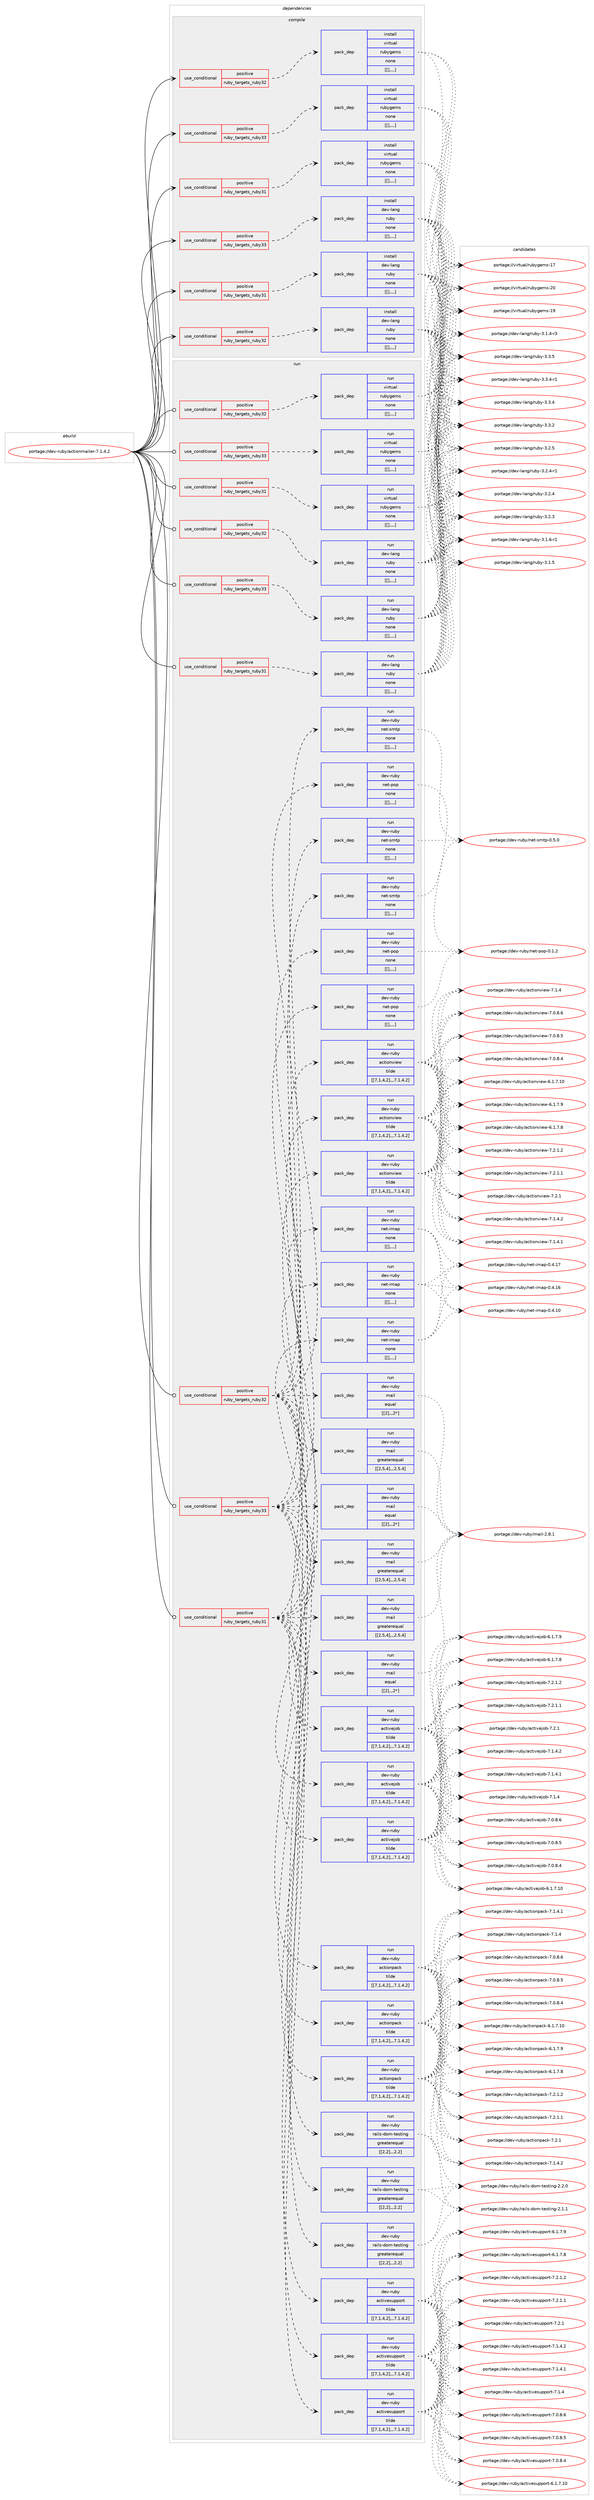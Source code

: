 digraph prolog {

# *************
# Graph options
# *************

newrank=true;
concentrate=true;
compound=true;
graph [rankdir=LR,fontname=Helvetica,fontsize=10,ranksep=1.5];#, ranksep=2.5, nodesep=0.2];
edge  [arrowhead=vee];
node  [fontname=Helvetica,fontsize=10];

# **********
# The ebuild
# **********

subgraph cluster_leftcol {
color=gray;
label=<<i>ebuild</i>>;
id [label="portage://dev-ruby/actionmailer-7.1.4.2", color=red, width=4, href="../dev-ruby/actionmailer-7.1.4.2.svg"];
}

# ****************
# The dependencies
# ****************

subgraph cluster_midcol {
color=gray;
label=<<i>dependencies</i>>;
subgraph cluster_compile {
fillcolor="#eeeeee";
style=filled;
label=<<i>compile</i>>;
subgraph cond46160 {
dependency180576 [label=<<TABLE BORDER="0" CELLBORDER="1" CELLSPACING="0" CELLPADDING="4"><TR><TD ROWSPAN="3" CELLPADDING="10">use_conditional</TD></TR><TR><TD>positive</TD></TR><TR><TD>ruby_targets_ruby31</TD></TR></TABLE>>, shape=none, color=red];
subgraph pack133050 {
dependency180583 [label=<<TABLE BORDER="0" CELLBORDER="1" CELLSPACING="0" CELLPADDING="4" WIDTH="220"><TR><TD ROWSPAN="6" CELLPADDING="30">pack_dep</TD></TR><TR><TD WIDTH="110">install</TD></TR><TR><TD>dev-lang</TD></TR><TR><TD>ruby</TD></TR><TR><TD>none</TD></TR><TR><TD>[[],,,,]</TD></TR></TABLE>>, shape=none, color=blue];
}
dependency180576:e -> dependency180583:w [weight=20,style="dashed",arrowhead="vee"];
}
id:e -> dependency180576:w [weight=20,style="solid",arrowhead="vee"];
subgraph cond46193 {
dependency180612 [label=<<TABLE BORDER="0" CELLBORDER="1" CELLSPACING="0" CELLPADDING="4"><TR><TD ROWSPAN="3" CELLPADDING="10">use_conditional</TD></TR><TR><TD>positive</TD></TR><TR><TD>ruby_targets_ruby31</TD></TR></TABLE>>, shape=none, color=red];
subgraph pack133078 {
dependency180623 [label=<<TABLE BORDER="0" CELLBORDER="1" CELLSPACING="0" CELLPADDING="4" WIDTH="220"><TR><TD ROWSPAN="6" CELLPADDING="30">pack_dep</TD></TR><TR><TD WIDTH="110">install</TD></TR><TR><TD>virtual</TD></TR><TR><TD>rubygems</TD></TR><TR><TD>none</TD></TR><TR><TD>[[],,,,]</TD></TR></TABLE>>, shape=none, color=blue];
}
dependency180612:e -> dependency180623:w [weight=20,style="dashed",arrowhead="vee"];
}
id:e -> dependency180612:w [weight=20,style="solid",arrowhead="vee"];
subgraph cond46204 {
dependency180643 [label=<<TABLE BORDER="0" CELLBORDER="1" CELLSPACING="0" CELLPADDING="4"><TR><TD ROWSPAN="3" CELLPADDING="10">use_conditional</TD></TR><TR><TD>positive</TD></TR><TR><TD>ruby_targets_ruby32</TD></TR></TABLE>>, shape=none, color=red];
subgraph pack133109 {
dependency180725 [label=<<TABLE BORDER="0" CELLBORDER="1" CELLSPACING="0" CELLPADDING="4" WIDTH="220"><TR><TD ROWSPAN="6" CELLPADDING="30">pack_dep</TD></TR><TR><TD WIDTH="110">install</TD></TR><TR><TD>dev-lang</TD></TR><TR><TD>ruby</TD></TR><TR><TD>none</TD></TR><TR><TD>[[],,,,]</TD></TR></TABLE>>, shape=none, color=blue];
}
dependency180643:e -> dependency180725:w [weight=20,style="dashed",arrowhead="vee"];
}
id:e -> dependency180643:w [weight=20,style="solid",arrowhead="vee"];
subgraph cond46239 {
dependency180772 [label=<<TABLE BORDER="0" CELLBORDER="1" CELLSPACING="0" CELLPADDING="4"><TR><TD ROWSPAN="3" CELLPADDING="10">use_conditional</TD></TR><TR><TD>positive</TD></TR><TR><TD>ruby_targets_ruby32</TD></TR></TABLE>>, shape=none, color=red];
subgraph pack133191 {
dependency180775 [label=<<TABLE BORDER="0" CELLBORDER="1" CELLSPACING="0" CELLPADDING="4" WIDTH="220"><TR><TD ROWSPAN="6" CELLPADDING="30">pack_dep</TD></TR><TR><TD WIDTH="110">install</TD></TR><TR><TD>virtual</TD></TR><TR><TD>rubygems</TD></TR><TR><TD>none</TD></TR><TR><TD>[[],,,,]</TD></TR></TABLE>>, shape=none, color=blue];
}
dependency180772:e -> dependency180775:w [weight=20,style="dashed",arrowhead="vee"];
}
id:e -> dependency180772:w [weight=20,style="solid",arrowhead="vee"];
subgraph cond46249 {
dependency180799 [label=<<TABLE BORDER="0" CELLBORDER="1" CELLSPACING="0" CELLPADDING="4"><TR><TD ROWSPAN="3" CELLPADDING="10">use_conditional</TD></TR><TR><TD>positive</TD></TR><TR><TD>ruby_targets_ruby33</TD></TR></TABLE>>, shape=none, color=red];
subgraph pack133293 {
dependency180965 [label=<<TABLE BORDER="0" CELLBORDER="1" CELLSPACING="0" CELLPADDING="4" WIDTH="220"><TR><TD ROWSPAN="6" CELLPADDING="30">pack_dep</TD></TR><TR><TD WIDTH="110">install</TD></TR><TR><TD>dev-lang</TD></TR><TR><TD>ruby</TD></TR><TR><TD>none</TD></TR><TR><TD>[[],,,,]</TD></TR></TABLE>>, shape=none, color=blue];
}
dependency180799:e -> dependency180965:w [weight=20,style="dashed",arrowhead="vee"];
}
id:e -> dependency180799:w [weight=20,style="solid",arrowhead="vee"];
subgraph cond46304 {
dependency181008 [label=<<TABLE BORDER="0" CELLBORDER="1" CELLSPACING="0" CELLPADDING="4"><TR><TD ROWSPAN="3" CELLPADDING="10">use_conditional</TD></TR><TR><TD>positive</TD></TR><TR><TD>ruby_targets_ruby33</TD></TR></TABLE>>, shape=none, color=red];
subgraph pack133382 {
dependency181050 [label=<<TABLE BORDER="0" CELLBORDER="1" CELLSPACING="0" CELLPADDING="4" WIDTH="220"><TR><TD ROWSPAN="6" CELLPADDING="30">pack_dep</TD></TR><TR><TD WIDTH="110">install</TD></TR><TR><TD>virtual</TD></TR><TR><TD>rubygems</TD></TR><TR><TD>none</TD></TR><TR><TD>[[],,,,]</TD></TR></TABLE>>, shape=none, color=blue];
}
dependency181008:e -> dependency181050:w [weight=20,style="dashed",arrowhead="vee"];
}
id:e -> dependency181008:w [weight=20,style="solid",arrowhead="vee"];
}
subgraph cluster_compileandrun {
fillcolor="#eeeeee";
style=filled;
label=<<i>compile and run</i>>;
}
subgraph cluster_run {
fillcolor="#eeeeee";
style=filled;
label=<<i>run</i>>;
subgraph cond46330 {
dependency181055 [label=<<TABLE BORDER="0" CELLBORDER="1" CELLSPACING="0" CELLPADDING="4"><TR><TD ROWSPAN="3" CELLPADDING="10">use_conditional</TD></TR><TR><TD>positive</TD></TR><TR><TD>ruby_targets_ruby31</TD></TR></TABLE>>, shape=none, color=red];
subgraph pack133397 {
dependency181074 [label=<<TABLE BORDER="0" CELLBORDER="1" CELLSPACING="0" CELLPADDING="4" WIDTH="220"><TR><TD ROWSPAN="6" CELLPADDING="30">pack_dep</TD></TR><TR><TD WIDTH="110">run</TD></TR><TR><TD>dev-lang</TD></TR><TR><TD>ruby</TD></TR><TR><TD>none</TD></TR><TR><TD>[[],,,,]</TD></TR></TABLE>>, shape=none, color=blue];
}
dependency181055:e -> dependency181074:w [weight=20,style="dashed",arrowhead="vee"];
}
id:e -> dependency181055:w [weight=20,style="solid",arrowhead="odot"];
subgraph cond46335 {
dependency181079 [label=<<TABLE BORDER="0" CELLBORDER="1" CELLSPACING="0" CELLPADDING="4"><TR><TD ROWSPAN="3" CELLPADDING="10">use_conditional</TD></TR><TR><TD>positive</TD></TR><TR><TD>ruby_targets_ruby31</TD></TR></TABLE>>, shape=none, color=red];
subgraph pack133402 {
dependency181081 [label=<<TABLE BORDER="0" CELLBORDER="1" CELLSPACING="0" CELLPADDING="4" WIDTH="220"><TR><TD ROWSPAN="6" CELLPADDING="30">pack_dep</TD></TR><TR><TD WIDTH="110">run</TD></TR><TR><TD>dev-ruby</TD></TR><TR><TD>actionpack</TD></TR><TR><TD>tilde</TD></TR><TR><TD>[[7,1,4,2],,,7.1.4.2]</TD></TR></TABLE>>, shape=none, color=blue];
}
dependency181079:e -> dependency181081:w [weight=20,style="dashed",arrowhead="vee"];
subgraph pack133416 {
dependency181100 [label=<<TABLE BORDER="0" CELLBORDER="1" CELLSPACING="0" CELLPADDING="4" WIDTH="220"><TR><TD ROWSPAN="6" CELLPADDING="30">pack_dep</TD></TR><TR><TD WIDTH="110">run</TD></TR><TR><TD>dev-ruby</TD></TR><TR><TD>actionview</TD></TR><TR><TD>tilde</TD></TR><TR><TD>[[7,1,4,2],,,7.1.4.2]</TD></TR></TABLE>>, shape=none, color=blue];
}
dependency181079:e -> dependency181100:w [weight=20,style="dashed",arrowhead="vee"];
subgraph pack133417 {
dependency181117 [label=<<TABLE BORDER="0" CELLBORDER="1" CELLSPACING="0" CELLPADDING="4" WIDTH="220"><TR><TD ROWSPAN="6" CELLPADDING="30">pack_dep</TD></TR><TR><TD WIDTH="110">run</TD></TR><TR><TD>dev-ruby</TD></TR><TR><TD>activejob</TD></TR><TR><TD>tilde</TD></TR><TR><TD>[[7,1,4,2],,,7.1.4.2]</TD></TR></TABLE>>, shape=none, color=blue];
}
dependency181079:e -> dependency181117:w [weight=20,style="dashed",arrowhead="vee"];
subgraph pack133432 {
dependency181123 [label=<<TABLE BORDER="0" CELLBORDER="1" CELLSPACING="0" CELLPADDING="4" WIDTH="220"><TR><TD ROWSPAN="6" CELLPADDING="30">pack_dep</TD></TR><TR><TD WIDTH="110">run</TD></TR><TR><TD>dev-ruby</TD></TR><TR><TD>activesupport</TD></TR><TR><TD>tilde</TD></TR><TR><TD>[[7,1,4,2],,,7.1.4.2]</TD></TR></TABLE>>, shape=none, color=blue];
}
dependency181079:e -> dependency181123:w [weight=20,style="dashed",arrowhead="vee"];
subgraph pack133440 {
dependency181134 [label=<<TABLE BORDER="0" CELLBORDER="1" CELLSPACING="0" CELLPADDING="4" WIDTH="220"><TR><TD ROWSPAN="6" CELLPADDING="30">pack_dep</TD></TR><TR><TD WIDTH="110">run</TD></TR><TR><TD>dev-ruby</TD></TR><TR><TD>mail</TD></TR><TR><TD>greaterequal</TD></TR><TR><TD>[[2,5,4],,,2.5.4]</TD></TR></TABLE>>, shape=none, color=blue];
}
dependency181079:e -> dependency181134:w [weight=20,style="dashed",arrowhead="vee"];
subgraph pack133456 {
dependency181150 [label=<<TABLE BORDER="0" CELLBORDER="1" CELLSPACING="0" CELLPADDING="4" WIDTH="220"><TR><TD ROWSPAN="6" CELLPADDING="30">pack_dep</TD></TR><TR><TD WIDTH="110">run</TD></TR><TR><TD>dev-ruby</TD></TR><TR><TD>mail</TD></TR><TR><TD>equal</TD></TR><TR><TD>[[2],,,2*]</TD></TR></TABLE>>, shape=none, color=blue];
}
dependency181079:e -> dependency181150:w [weight=20,style="dashed",arrowhead="vee"];
subgraph pack133510 {
dependency181245 [label=<<TABLE BORDER="0" CELLBORDER="1" CELLSPACING="0" CELLPADDING="4" WIDTH="220"><TR><TD ROWSPAN="6" CELLPADDING="30">pack_dep</TD></TR><TR><TD WIDTH="110">run</TD></TR><TR><TD>dev-ruby</TD></TR><TR><TD>net-imap</TD></TR><TR><TD>none</TD></TR><TR><TD>[[],,,,]</TD></TR></TABLE>>, shape=none, color=blue];
}
dependency181079:e -> dependency181245:w [weight=20,style="dashed",arrowhead="vee"];
subgraph pack133522 {
dependency181250 [label=<<TABLE BORDER="0" CELLBORDER="1" CELLSPACING="0" CELLPADDING="4" WIDTH="220"><TR><TD ROWSPAN="6" CELLPADDING="30">pack_dep</TD></TR><TR><TD WIDTH="110">run</TD></TR><TR><TD>dev-ruby</TD></TR><TR><TD>net-pop</TD></TR><TR><TD>none</TD></TR><TR><TD>[[],,,,]</TD></TR></TABLE>>, shape=none, color=blue];
}
dependency181079:e -> dependency181250:w [weight=20,style="dashed",arrowhead="vee"];
subgraph pack133572 {
dependency181334 [label=<<TABLE BORDER="0" CELLBORDER="1" CELLSPACING="0" CELLPADDING="4" WIDTH="220"><TR><TD ROWSPAN="6" CELLPADDING="30">pack_dep</TD></TR><TR><TD WIDTH="110">run</TD></TR><TR><TD>dev-ruby</TD></TR><TR><TD>net-smtp</TD></TR><TR><TD>none</TD></TR><TR><TD>[[],,,,]</TD></TR></TABLE>>, shape=none, color=blue];
}
dependency181079:e -> dependency181334:w [weight=20,style="dashed",arrowhead="vee"];
subgraph pack133590 {
dependency181341 [label=<<TABLE BORDER="0" CELLBORDER="1" CELLSPACING="0" CELLPADDING="4" WIDTH="220"><TR><TD ROWSPAN="6" CELLPADDING="30">pack_dep</TD></TR><TR><TD WIDTH="110">run</TD></TR><TR><TD>dev-ruby</TD></TR><TR><TD>rails-dom-testing</TD></TR><TR><TD>greaterequal</TD></TR><TR><TD>[[2,2],,,2.2]</TD></TR></TABLE>>, shape=none, color=blue];
}
dependency181079:e -> dependency181341:w [weight=20,style="dashed",arrowhead="vee"];
}
id:e -> dependency181079:w [weight=20,style="solid",arrowhead="odot"];
subgraph cond46413 {
dependency181382 [label=<<TABLE BORDER="0" CELLBORDER="1" CELLSPACING="0" CELLPADDING="4"><TR><TD ROWSPAN="3" CELLPADDING="10">use_conditional</TD></TR><TR><TD>positive</TD></TR><TR><TD>ruby_targets_ruby31</TD></TR></TABLE>>, shape=none, color=red];
subgraph pack133625 {
dependency181385 [label=<<TABLE BORDER="0" CELLBORDER="1" CELLSPACING="0" CELLPADDING="4" WIDTH="220"><TR><TD ROWSPAN="6" CELLPADDING="30">pack_dep</TD></TR><TR><TD WIDTH="110">run</TD></TR><TR><TD>virtual</TD></TR><TR><TD>rubygems</TD></TR><TR><TD>none</TD></TR><TR><TD>[[],,,,]</TD></TR></TABLE>>, shape=none, color=blue];
}
dependency181382:e -> dependency181385:w [weight=20,style="dashed",arrowhead="vee"];
}
id:e -> dependency181382:w [weight=20,style="solid",arrowhead="odot"];
subgraph cond46430 {
dependency181427 [label=<<TABLE BORDER="0" CELLBORDER="1" CELLSPACING="0" CELLPADDING="4"><TR><TD ROWSPAN="3" CELLPADDING="10">use_conditional</TD></TR><TR><TD>positive</TD></TR><TR><TD>ruby_targets_ruby32</TD></TR></TABLE>>, shape=none, color=red];
subgraph pack133665 {
dependency181443 [label=<<TABLE BORDER="0" CELLBORDER="1" CELLSPACING="0" CELLPADDING="4" WIDTH="220"><TR><TD ROWSPAN="6" CELLPADDING="30">pack_dep</TD></TR><TR><TD WIDTH="110">run</TD></TR><TR><TD>dev-lang</TD></TR><TR><TD>ruby</TD></TR><TR><TD>none</TD></TR><TR><TD>[[],,,,]</TD></TR></TABLE>>, shape=none, color=blue];
}
dependency181427:e -> dependency181443:w [weight=20,style="dashed",arrowhead="vee"];
}
id:e -> dependency181427:w [weight=20,style="solid",arrowhead="odot"];
subgraph cond46442 {
dependency181493 [label=<<TABLE BORDER="0" CELLBORDER="1" CELLSPACING="0" CELLPADDING="4"><TR><TD ROWSPAN="3" CELLPADDING="10">use_conditional</TD></TR><TR><TD>positive</TD></TR><TR><TD>ruby_targets_ruby32</TD></TR></TABLE>>, shape=none, color=red];
subgraph pack133708 {
dependency181511 [label=<<TABLE BORDER="0" CELLBORDER="1" CELLSPACING="0" CELLPADDING="4" WIDTH="220"><TR><TD ROWSPAN="6" CELLPADDING="30">pack_dep</TD></TR><TR><TD WIDTH="110">run</TD></TR><TR><TD>dev-ruby</TD></TR><TR><TD>actionpack</TD></TR><TR><TD>tilde</TD></TR><TR><TD>[[7,1,4,2],,,7.1.4.2]</TD></TR></TABLE>>, shape=none, color=blue];
}
dependency181493:e -> dependency181511:w [weight=20,style="dashed",arrowhead="vee"];
subgraph pack133724 {
dependency181530 [label=<<TABLE BORDER="0" CELLBORDER="1" CELLSPACING="0" CELLPADDING="4" WIDTH="220"><TR><TD ROWSPAN="6" CELLPADDING="30">pack_dep</TD></TR><TR><TD WIDTH="110">run</TD></TR><TR><TD>dev-ruby</TD></TR><TR><TD>actionview</TD></TR><TR><TD>tilde</TD></TR><TR><TD>[[7,1,4,2],,,7.1.4.2]</TD></TR></TABLE>>, shape=none, color=blue];
}
dependency181493:e -> dependency181530:w [weight=20,style="dashed",arrowhead="vee"];
subgraph pack133728 {
dependency181558 [label=<<TABLE BORDER="0" CELLBORDER="1" CELLSPACING="0" CELLPADDING="4" WIDTH="220"><TR><TD ROWSPAN="6" CELLPADDING="30">pack_dep</TD></TR><TR><TD WIDTH="110">run</TD></TR><TR><TD>dev-ruby</TD></TR><TR><TD>activejob</TD></TR><TR><TD>tilde</TD></TR><TR><TD>[[7,1,4,2],,,7.1.4.2]</TD></TR></TABLE>>, shape=none, color=blue];
}
dependency181493:e -> dependency181558:w [weight=20,style="dashed",arrowhead="vee"];
subgraph pack133766 {
dependency181638 [label=<<TABLE BORDER="0" CELLBORDER="1" CELLSPACING="0" CELLPADDING="4" WIDTH="220"><TR><TD ROWSPAN="6" CELLPADDING="30">pack_dep</TD></TR><TR><TD WIDTH="110">run</TD></TR><TR><TD>dev-ruby</TD></TR><TR><TD>activesupport</TD></TR><TR><TD>tilde</TD></TR><TR><TD>[[7,1,4,2],,,7.1.4.2]</TD></TR></TABLE>>, shape=none, color=blue];
}
dependency181493:e -> dependency181638:w [weight=20,style="dashed",arrowhead="vee"];
subgraph pack133797 {
dependency181640 [label=<<TABLE BORDER="0" CELLBORDER="1" CELLSPACING="0" CELLPADDING="4" WIDTH="220"><TR><TD ROWSPAN="6" CELLPADDING="30">pack_dep</TD></TR><TR><TD WIDTH="110">run</TD></TR><TR><TD>dev-ruby</TD></TR><TR><TD>mail</TD></TR><TR><TD>greaterequal</TD></TR><TR><TD>[[2,5,4],,,2.5.4]</TD></TR></TABLE>>, shape=none, color=blue];
}
dependency181493:e -> dependency181640:w [weight=20,style="dashed",arrowhead="vee"];
subgraph pack133830 {
dependency181729 [label=<<TABLE BORDER="0" CELLBORDER="1" CELLSPACING="0" CELLPADDING="4" WIDTH="220"><TR><TD ROWSPAN="6" CELLPADDING="30">pack_dep</TD></TR><TR><TD WIDTH="110">run</TD></TR><TR><TD>dev-ruby</TD></TR><TR><TD>mail</TD></TR><TR><TD>equal</TD></TR><TR><TD>[[2],,,2*]</TD></TR></TABLE>>, shape=none, color=blue];
}
dependency181493:e -> dependency181729:w [weight=20,style="dashed",arrowhead="vee"];
subgraph pack133874 {
dependency181753 [label=<<TABLE BORDER="0" CELLBORDER="1" CELLSPACING="0" CELLPADDING="4" WIDTH="220"><TR><TD ROWSPAN="6" CELLPADDING="30">pack_dep</TD></TR><TR><TD WIDTH="110">run</TD></TR><TR><TD>dev-ruby</TD></TR><TR><TD>net-imap</TD></TR><TR><TD>none</TD></TR><TR><TD>[[],,,,]</TD></TR></TABLE>>, shape=none, color=blue];
}
dependency181493:e -> dependency181753:w [weight=20,style="dashed",arrowhead="vee"];
subgraph pack133906 {
dependency181801 [label=<<TABLE BORDER="0" CELLBORDER="1" CELLSPACING="0" CELLPADDING="4" WIDTH="220"><TR><TD ROWSPAN="6" CELLPADDING="30">pack_dep</TD></TR><TR><TD WIDTH="110">run</TD></TR><TR><TD>dev-ruby</TD></TR><TR><TD>net-pop</TD></TR><TR><TD>none</TD></TR><TR><TD>[[],,,,]</TD></TR></TABLE>>, shape=none, color=blue];
}
dependency181493:e -> dependency181801:w [weight=20,style="dashed",arrowhead="vee"];
subgraph pack133912 {
dependency181815 [label=<<TABLE BORDER="0" CELLBORDER="1" CELLSPACING="0" CELLPADDING="4" WIDTH="220"><TR><TD ROWSPAN="6" CELLPADDING="30">pack_dep</TD></TR><TR><TD WIDTH="110">run</TD></TR><TR><TD>dev-ruby</TD></TR><TR><TD>net-smtp</TD></TR><TR><TD>none</TD></TR><TR><TD>[[],,,,]</TD></TR></TABLE>>, shape=none, color=blue];
}
dependency181493:e -> dependency181815:w [weight=20,style="dashed",arrowhead="vee"];
subgraph pack133931 {
dependency181905 [label=<<TABLE BORDER="0" CELLBORDER="1" CELLSPACING="0" CELLPADDING="4" WIDTH="220"><TR><TD ROWSPAN="6" CELLPADDING="30">pack_dep</TD></TR><TR><TD WIDTH="110">run</TD></TR><TR><TD>dev-ruby</TD></TR><TR><TD>rails-dom-testing</TD></TR><TR><TD>greaterequal</TD></TR><TR><TD>[[2,2],,,2.2]</TD></TR></TABLE>>, shape=none, color=blue];
}
dependency181493:e -> dependency181905:w [weight=20,style="dashed",arrowhead="vee"];
}
id:e -> dependency181493:w [weight=20,style="solid",arrowhead="odot"];
subgraph cond46585 {
dependency181972 [label=<<TABLE BORDER="0" CELLBORDER="1" CELLSPACING="0" CELLPADDING="4"><TR><TD ROWSPAN="3" CELLPADDING="10">use_conditional</TD></TR><TR><TD>positive</TD></TR><TR><TD>ruby_targets_ruby32</TD></TR></TABLE>>, shape=none, color=red];
subgraph pack134147 {
dependency182177 [label=<<TABLE BORDER="0" CELLBORDER="1" CELLSPACING="0" CELLPADDING="4" WIDTH="220"><TR><TD ROWSPAN="6" CELLPADDING="30">pack_dep</TD></TR><TR><TD WIDTH="110">run</TD></TR><TR><TD>virtual</TD></TR><TR><TD>rubygems</TD></TR><TR><TD>none</TD></TR><TR><TD>[[],,,,]</TD></TR></TABLE>>, shape=none, color=blue];
}
dependency181972:e -> dependency182177:w [weight=20,style="dashed",arrowhead="vee"];
}
id:e -> dependency181972:w [weight=20,style="solid",arrowhead="odot"];
subgraph cond46666 {
dependency182183 [label=<<TABLE BORDER="0" CELLBORDER="1" CELLSPACING="0" CELLPADDING="4"><TR><TD ROWSPAN="3" CELLPADDING="10">use_conditional</TD></TR><TR><TD>positive</TD></TR><TR><TD>ruby_targets_ruby33</TD></TR></TABLE>>, shape=none, color=red];
subgraph pack134174 {
dependency182208 [label=<<TABLE BORDER="0" CELLBORDER="1" CELLSPACING="0" CELLPADDING="4" WIDTH="220"><TR><TD ROWSPAN="6" CELLPADDING="30">pack_dep</TD></TR><TR><TD WIDTH="110">run</TD></TR><TR><TD>dev-lang</TD></TR><TR><TD>ruby</TD></TR><TR><TD>none</TD></TR><TR><TD>[[],,,,]</TD></TR></TABLE>>, shape=none, color=blue];
}
dependency182183:e -> dependency182208:w [weight=20,style="dashed",arrowhead="vee"];
}
id:e -> dependency182183:w [weight=20,style="solid",arrowhead="odot"];
subgraph cond46680 {
dependency182215 [label=<<TABLE BORDER="0" CELLBORDER="1" CELLSPACING="0" CELLPADDING="4"><TR><TD ROWSPAN="3" CELLPADDING="10">use_conditional</TD></TR><TR><TD>positive</TD></TR><TR><TD>ruby_targets_ruby33</TD></TR></TABLE>>, shape=none, color=red];
subgraph pack134205 {
dependency182237 [label=<<TABLE BORDER="0" CELLBORDER="1" CELLSPACING="0" CELLPADDING="4" WIDTH="220"><TR><TD ROWSPAN="6" CELLPADDING="30">pack_dep</TD></TR><TR><TD WIDTH="110">run</TD></TR><TR><TD>dev-ruby</TD></TR><TR><TD>actionpack</TD></TR><TR><TD>tilde</TD></TR><TR><TD>[[7,1,4,2],,,7.1.4.2]</TD></TR></TABLE>>, shape=none, color=blue];
}
dependency182215:e -> dependency182237:w [weight=20,style="dashed",arrowhead="vee"];
subgraph pack134208 {
dependency182243 [label=<<TABLE BORDER="0" CELLBORDER="1" CELLSPACING="0" CELLPADDING="4" WIDTH="220"><TR><TD ROWSPAN="6" CELLPADDING="30">pack_dep</TD></TR><TR><TD WIDTH="110">run</TD></TR><TR><TD>dev-ruby</TD></TR><TR><TD>actionview</TD></TR><TR><TD>tilde</TD></TR><TR><TD>[[7,1,4,2],,,7.1.4.2]</TD></TR></TABLE>>, shape=none, color=blue];
}
dependency182215:e -> dependency182243:w [weight=20,style="dashed",arrowhead="vee"];
subgraph pack134213 {
dependency182291 [label=<<TABLE BORDER="0" CELLBORDER="1" CELLSPACING="0" CELLPADDING="4" WIDTH="220"><TR><TD ROWSPAN="6" CELLPADDING="30">pack_dep</TD></TR><TR><TD WIDTH="110">run</TD></TR><TR><TD>dev-ruby</TD></TR><TR><TD>activejob</TD></TR><TR><TD>tilde</TD></TR><TR><TD>[[7,1,4,2],,,7.1.4.2]</TD></TR></TABLE>>, shape=none, color=blue];
}
dependency182215:e -> dependency182291:w [weight=20,style="dashed",arrowhead="vee"];
subgraph pack134239 {
dependency182315 [label=<<TABLE BORDER="0" CELLBORDER="1" CELLSPACING="0" CELLPADDING="4" WIDTH="220"><TR><TD ROWSPAN="6" CELLPADDING="30">pack_dep</TD></TR><TR><TD WIDTH="110">run</TD></TR><TR><TD>dev-ruby</TD></TR><TR><TD>activesupport</TD></TR><TR><TD>tilde</TD></TR><TR><TD>[[7,1,4,2],,,7.1.4.2]</TD></TR></TABLE>>, shape=none, color=blue];
}
dependency182215:e -> dependency182315:w [weight=20,style="dashed",arrowhead="vee"];
subgraph pack134264 {
dependency182340 [label=<<TABLE BORDER="0" CELLBORDER="1" CELLSPACING="0" CELLPADDING="4" WIDTH="220"><TR><TD ROWSPAN="6" CELLPADDING="30">pack_dep</TD></TR><TR><TD WIDTH="110">run</TD></TR><TR><TD>dev-ruby</TD></TR><TR><TD>mail</TD></TR><TR><TD>greaterequal</TD></TR><TR><TD>[[2,5,4],,,2.5.4]</TD></TR></TABLE>>, shape=none, color=blue];
}
dependency182215:e -> dependency182340:w [weight=20,style="dashed",arrowhead="vee"];
subgraph pack134306 {
dependency182408 [label=<<TABLE BORDER="0" CELLBORDER="1" CELLSPACING="0" CELLPADDING="4" WIDTH="220"><TR><TD ROWSPAN="6" CELLPADDING="30">pack_dep</TD></TR><TR><TD WIDTH="110">run</TD></TR><TR><TD>dev-ruby</TD></TR><TR><TD>mail</TD></TR><TR><TD>equal</TD></TR><TR><TD>[[2],,,2*]</TD></TR></TABLE>>, shape=none, color=blue];
}
dependency182215:e -> dependency182408:w [weight=20,style="dashed",arrowhead="vee"];
subgraph pack134309 {
dependency182430 [label=<<TABLE BORDER="0" CELLBORDER="1" CELLSPACING="0" CELLPADDING="4" WIDTH="220"><TR><TD ROWSPAN="6" CELLPADDING="30">pack_dep</TD></TR><TR><TD WIDTH="110">run</TD></TR><TR><TD>dev-ruby</TD></TR><TR><TD>net-imap</TD></TR><TR><TD>none</TD></TR><TR><TD>[[],,,,]</TD></TR></TABLE>>, shape=none, color=blue];
}
dependency182215:e -> dependency182430:w [weight=20,style="dashed",arrowhead="vee"];
subgraph pack134323 {
dependency182439 [label=<<TABLE BORDER="0" CELLBORDER="1" CELLSPACING="0" CELLPADDING="4" WIDTH="220"><TR><TD ROWSPAN="6" CELLPADDING="30">pack_dep</TD></TR><TR><TD WIDTH="110">run</TD></TR><TR><TD>dev-ruby</TD></TR><TR><TD>net-pop</TD></TR><TR><TD>none</TD></TR><TR><TD>[[],,,,]</TD></TR></TABLE>>, shape=none, color=blue];
}
dependency182215:e -> dependency182439:w [weight=20,style="dashed",arrowhead="vee"];
subgraph pack134333 {
dependency182470 [label=<<TABLE BORDER="0" CELLBORDER="1" CELLSPACING="0" CELLPADDING="4" WIDTH="220"><TR><TD ROWSPAN="6" CELLPADDING="30">pack_dep</TD></TR><TR><TD WIDTH="110">run</TD></TR><TR><TD>dev-ruby</TD></TR><TR><TD>net-smtp</TD></TR><TR><TD>none</TD></TR><TR><TD>[[],,,,]</TD></TR></TABLE>>, shape=none, color=blue];
}
dependency182215:e -> dependency182470:w [weight=20,style="dashed",arrowhead="vee"];
subgraph pack134354 {
dependency182474 [label=<<TABLE BORDER="0" CELLBORDER="1" CELLSPACING="0" CELLPADDING="4" WIDTH="220"><TR><TD ROWSPAN="6" CELLPADDING="30">pack_dep</TD></TR><TR><TD WIDTH="110">run</TD></TR><TR><TD>dev-ruby</TD></TR><TR><TD>rails-dom-testing</TD></TR><TR><TD>greaterequal</TD></TR><TR><TD>[[2,2],,,2.2]</TD></TR></TABLE>>, shape=none, color=blue];
}
dependency182215:e -> dependency182474:w [weight=20,style="dashed",arrowhead="vee"];
}
id:e -> dependency182215:w [weight=20,style="solid",arrowhead="odot"];
subgraph cond46773 {
dependency182479 [label=<<TABLE BORDER="0" CELLBORDER="1" CELLSPACING="0" CELLPADDING="4"><TR><TD ROWSPAN="3" CELLPADDING="10">use_conditional</TD></TR><TR><TD>positive</TD></TR><TR><TD>ruby_targets_ruby33</TD></TR></TABLE>>, shape=none, color=red];
subgraph pack134368 {
dependency182493 [label=<<TABLE BORDER="0" CELLBORDER="1" CELLSPACING="0" CELLPADDING="4" WIDTH="220"><TR><TD ROWSPAN="6" CELLPADDING="30">pack_dep</TD></TR><TR><TD WIDTH="110">run</TD></TR><TR><TD>virtual</TD></TR><TR><TD>rubygems</TD></TR><TR><TD>none</TD></TR><TR><TD>[[],,,,]</TD></TR></TABLE>>, shape=none, color=blue];
}
dependency182479:e -> dependency182493:w [weight=20,style="dashed",arrowhead="vee"];
}
id:e -> dependency182479:w [weight=20,style="solid",arrowhead="odot"];
}
}

# **************
# The candidates
# **************

subgraph cluster_choices {
rank=same;
color=gray;
label=<<i>candidates</i>>;

subgraph choice132847 {
color=black;
nodesep=1;
choice10010111845108971101034711411798121455146514653 [label="portage://dev-lang/ruby-3.3.5", color=red, width=4,href="../dev-lang/ruby-3.3.5.svg"];
choice100101118451089711010347114117981214551465146524511449 [label="portage://dev-lang/ruby-3.3.4-r1", color=red, width=4,href="../dev-lang/ruby-3.3.4-r1.svg"];
choice10010111845108971101034711411798121455146514652 [label="portage://dev-lang/ruby-3.3.4", color=red, width=4,href="../dev-lang/ruby-3.3.4.svg"];
choice10010111845108971101034711411798121455146514650 [label="portage://dev-lang/ruby-3.3.2", color=red, width=4,href="../dev-lang/ruby-3.3.2.svg"];
choice10010111845108971101034711411798121455146504653 [label="portage://dev-lang/ruby-3.2.5", color=red, width=4,href="../dev-lang/ruby-3.2.5.svg"];
choice100101118451089711010347114117981214551465046524511449 [label="portage://dev-lang/ruby-3.2.4-r1", color=red, width=4,href="../dev-lang/ruby-3.2.4-r1.svg"];
choice10010111845108971101034711411798121455146504652 [label="portage://dev-lang/ruby-3.2.4", color=red, width=4,href="../dev-lang/ruby-3.2.4.svg"];
choice10010111845108971101034711411798121455146504651 [label="portage://dev-lang/ruby-3.2.3", color=red, width=4,href="../dev-lang/ruby-3.2.3.svg"];
choice100101118451089711010347114117981214551464946544511449 [label="portage://dev-lang/ruby-3.1.6-r1", color=red, width=4,href="../dev-lang/ruby-3.1.6-r1.svg"];
choice10010111845108971101034711411798121455146494653 [label="portage://dev-lang/ruby-3.1.5", color=red, width=4,href="../dev-lang/ruby-3.1.5.svg"];
choice100101118451089711010347114117981214551464946524511451 [label="portage://dev-lang/ruby-3.1.4-r3", color=red, width=4,href="../dev-lang/ruby-3.1.4-r3.svg"];
dependency180583:e -> choice10010111845108971101034711411798121455146514653:w [style=dotted,weight="100"];
dependency180583:e -> choice100101118451089711010347114117981214551465146524511449:w [style=dotted,weight="100"];
dependency180583:e -> choice10010111845108971101034711411798121455146514652:w [style=dotted,weight="100"];
dependency180583:e -> choice10010111845108971101034711411798121455146514650:w [style=dotted,weight="100"];
dependency180583:e -> choice10010111845108971101034711411798121455146504653:w [style=dotted,weight="100"];
dependency180583:e -> choice100101118451089711010347114117981214551465046524511449:w [style=dotted,weight="100"];
dependency180583:e -> choice10010111845108971101034711411798121455146504652:w [style=dotted,weight="100"];
dependency180583:e -> choice10010111845108971101034711411798121455146504651:w [style=dotted,weight="100"];
dependency180583:e -> choice100101118451089711010347114117981214551464946544511449:w [style=dotted,weight="100"];
dependency180583:e -> choice10010111845108971101034711411798121455146494653:w [style=dotted,weight="100"];
dependency180583:e -> choice100101118451089711010347114117981214551464946524511451:w [style=dotted,weight="100"];
}
subgraph choice132857 {
color=black;
nodesep=1;
choice118105114116117971084711411798121103101109115455048 [label="portage://virtual/rubygems-20", color=red, width=4,href="../virtual/rubygems-20.svg"];
choice118105114116117971084711411798121103101109115454957 [label="portage://virtual/rubygems-19", color=red, width=4,href="../virtual/rubygems-19.svg"];
choice118105114116117971084711411798121103101109115454955 [label="portage://virtual/rubygems-17", color=red, width=4,href="../virtual/rubygems-17.svg"];
dependency180623:e -> choice118105114116117971084711411798121103101109115455048:w [style=dotted,weight="100"];
dependency180623:e -> choice118105114116117971084711411798121103101109115454957:w [style=dotted,weight="100"];
dependency180623:e -> choice118105114116117971084711411798121103101109115454955:w [style=dotted,weight="100"];
}
subgraph choice132880 {
color=black;
nodesep=1;
choice10010111845108971101034711411798121455146514653 [label="portage://dev-lang/ruby-3.3.5", color=red, width=4,href="../dev-lang/ruby-3.3.5.svg"];
choice100101118451089711010347114117981214551465146524511449 [label="portage://dev-lang/ruby-3.3.4-r1", color=red, width=4,href="../dev-lang/ruby-3.3.4-r1.svg"];
choice10010111845108971101034711411798121455146514652 [label="portage://dev-lang/ruby-3.3.4", color=red, width=4,href="../dev-lang/ruby-3.3.4.svg"];
choice10010111845108971101034711411798121455146514650 [label="portage://dev-lang/ruby-3.3.2", color=red, width=4,href="../dev-lang/ruby-3.3.2.svg"];
choice10010111845108971101034711411798121455146504653 [label="portage://dev-lang/ruby-3.2.5", color=red, width=4,href="../dev-lang/ruby-3.2.5.svg"];
choice100101118451089711010347114117981214551465046524511449 [label="portage://dev-lang/ruby-3.2.4-r1", color=red, width=4,href="../dev-lang/ruby-3.2.4-r1.svg"];
choice10010111845108971101034711411798121455146504652 [label="portage://dev-lang/ruby-3.2.4", color=red, width=4,href="../dev-lang/ruby-3.2.4.svg"];
choice10010111845108971101034711411798121455146504651 [label="portage://dev-lang/ruby-3.2.3", color=red, width=4,href="../dev-lang/ruby-3.2.3.svg"];
choice100101118451089711010347114117981214551464946544511449 [label="portage://dev-lang/ruby-3.1.6-r1", color=red, width=4,href="../dev-lang/ruby-3.1.6-r1.svg"];
choice10010111845108971101034711411798121455146494653 [label="portage://dev-lang/ruby-3.1.5", color=red, width=4,href="../dev-lang/ruby-3.1.5.svg"];
choice100101118451089711010347114117981214551464946524511451 [label="portage://dev-lang/ruby-3.1.4-r3", color=red, width=4,href="../dev-lang/ruby-3.1.4-r3.svg"];
dependency180725:e -> choice10010111845108971101034711411798121455146514653:w [style=dotted,weight="100"];
dependency180725:e -> choice100101118451089711010347114117981214551465146524511449:w [style=dotted,weight="100"];
dependency180725:e -> choice10010111845108971101034711411798121455146514652:w [style=dotted,weight="100"];
dependency180725:e -> choice10010111845108971101034711411798121455146514650:w [style=dotted,weight="100"];
dependency180725:e -> choice10010111845108971101034711411798121455146504653:w [style=dotted,weight="100"];
dependency180725:e -> choice100101118451089711010347114117981214551465046524511449:w [style=dotted,weight="100"];
dependency180725:e -> choice10010111845108971101034711411798121455146504652:w [style=dotted,weight="100"];
dependency180725:e -> choice10010111845108971101034711411798121455146504651:w [style=dotted,weight="100"];
dependency180725:e -> choice100101118451089711010347114117981214551464946544511449:w [style=dotted,weight="100"];
dependency180725:e -> choice10010111845108971101034711411798121455146494653:w [style=dotted,weight="100"];
dependency180725:e -> choice100101118451089711010347114117981214551464946524511451:w [style=dotted,weight="100"];
}
subgraph choice132888 {
color=black;
nodesep=1;
choice118105114116117971084711411798121103101109115455048 [label="portage://virtual/rubygems-20", color=red, width=4,href="../virtual/rubygems-20.svg"];
choice118105114116117971084711411798121103101109115454957 [label="portage://virtual/rubygems-19", color=red, width=4,href="../virtual/rubygems-19.svg"];
choice118105114116117971084711411798121103101109115454955 [label="portage://virtual/rubygems-17", color=red, width=4,href="../virtual/rubygems-17.svg"];
dependency180775:e -> choice118105114116117971084711411798121103101109115455048:w [style=dotted,weight="100"];
dependency180775:e -> choice118105114116117971084711411798121103101109115454957:w [style=dotted,weight="100"];
dependency180775:e -> choice118105114116117971084711411798121103101109115454955:w [style=dotted,weight="100"];
}
subgraph choice132903 {
color=black;
nodesep=1;
choice10010111845108971101034711411798121455146514653 [label="portage://dev-lang/ruby-3.3.5", color=red, width=4,href="../dev-lang/ruby-3.3.5.svg"];
choice100101118451089711010347114117981214551465146524511449 [label="portage://dev-lang/ruby-3.3.4-r1", color=red, width=4,href="../dev-lang/ruby-3.3.4-r1.svg"];
choice10010111845108971101034711411798121455146514652 [label="portage://dev-lang/ruby-3.3.4", color=red, width=4,href="../dev-lang/ruby-3.3.4.svg"];
choice10010111845108971101034711411798121455146514650 [label="portage://dev-lang/ruby-3.3.2", color=red, width=4,href="../dev-lang/ruby-3.3.2.svg"];
choice10010111845108971101034711411798121455146504653 [label="portage://dev-lang/ruby-3.2.5", color=red, width=4,href="../dev-lang/ruby-3.2.5.svg"];
choice100101118451089711010347114117981214551465046524511449 [label="portage://dev-lang/ruby-3.2.4-r1", color=red, width=4,href="../dev-lang/ruby-3.2.4-r1.svg"];
choice10010111845108971101034711411798121455146504652 [label="portage://dev-lang/ruby-3.2.4", color=red, width=4,href="../dev-lang/ruby-3.2.4.svg"];
choice10010111845108971101034711411798121455146504651 [label="portage://dev-lang/ruby-3.2.3", color=red, width=4,href="../dev-lang/ruby-3.2.3.svg"];
choice100101118451089711010347114117981214551464946544511449 [label="portage://dev-lang/ruby-3.1.6-r1", color=red, width=4,href="../dev-lang/ruby-3.1.6-r1.svg"];
choice10010111845108971101034711411798121455146494653 [label="portage://dev-lang/ruby-3.1.5", color=red, width=4,href="../dev-lang/ruby-3.1.5.svg"];
choice100101118451089711010347114117981214551464946524511451 [label="portage://dev-lang/ruby-3.1.4-r3", color=red, width=4,href="../dev-lang/ruby-3.1.4-r3.svg"];
dependency180965:e -> choice10010111845108971101034711411798121455146514653:w [style=dotted,weight="100"];
dependency180965:e -> choice100101118451089711010347114117981214551465146524511449:w [style=dotted,weight="100"];
dependency180965:e -> choice10010111845108971101034711411798121455146514652:w [style=dotted,weight="100"];
dependency180965:e -> choice10010111845108971101034711411798121455146514650:w [style=dotted,weight="100"];
dependency180965:e -> choice10010111845108971101034711411798121455146504653:w [style=dotted,weight="100"];
dependency180965:e -> choice100101118451089711010347114117981214551465046524511449:w [style=dotted,weight="100"];
dependency180965:e -> choice10010111845108971101034711411798121455146504652:w [style=dotted,weight="100"];
dependency180965:e -> choice10010111845108971101034711411798121455146504651:w [style=dotted,weight="100"];
dependency180965:e -> choice100101118451089711010347114117981214551464946544511449:w [style=dotted,weight="100"];
dependency180965:e -> choice10010111845108971101034711411798121455146494653:w [style=dotted,weight="100"];
dependency180965:e -> choice100101118451089711010347114117981214551464946524511451:w [style=dotted,weight="100"];
}
subgraph choice132915 {
color=black;
nodesep=1;
choice118105114116117971084711411798121103101109115455048 [label="portage://virtual/rubygems-20", color=red, width=4,href="../virtual/rubygems-20.svg"];
choice118105114116117971084711411798121103101109115454957 [label="portage://virtual/rubygems-19", color=red, width=4,href="../virtual/rubygems-19.svg"];
choice118105114116117971084711411798121103101109115454955 [label="portage://virtual/rubygems-17", color=red, width=4,href="../virtual/rubygems-17.svg"];
dependency181050:e -> choice118105114116117971084711411798121103101109115455048:w [style=dotted,weight="100"];
dependency181050:e -> choice118105114116117971084711411798121103101109115454957:w [style=dotted,weight="100"];
dependency181050:e -> choice118105114116117971084711411798121103101109115454955:w [style=dotted,weight="100"];
}
subgraph choice132927 {
color=black;
nodesep=1;
choice10010111845108971101034711411798121455146514653 [label="portage://dev-lang/ruby-3.3.5", color=red, width=4,href="../dev-lang/ruby-3.3.5.svg"];
choice100101118451089711010347114117981214551465146524511449 [label="portage://dev-lang/ruby-3.3.4-r1", color=red, width=4,href="../dev-lang/ruby-3.3.4-r1.svg"];
choice10010111845108971101034711411798121455146514652 [label="portage://dev-lang/ruby-3.3.4", color=red, width=4,href="../dev-lang/ruby-3.3.4.svg"];
choice10010111845108971101034711411798121455146514650 [label="portage://dev-lang/ruby-3.3.2", color=red, width=4,href="../dev-lang/ruby-3.3.2.svg"];
choice10010111845108971101034711411798121455146504653 [label="portage://dev-lang/ruby-3.2.5", color=red, width=4,href="../dev-lang/ruby-3.2.5.svg"];
choice100101118451089711010347114117981214551465046524511449 [label="portage://dev-lang/ruby-3.2.4-r1", color=red, width=4,href="../dev-lang/ruby-3.2.4-r1.svg"];
choice10010111845108971101034711411798121455146504652 [label="portage://dev-lang/ruby-3.2.4", color=red, width=4,href="../dev-lang/ruby-3.2.4.svg"];
choice10010111845108971101034711411798121455146504651 [label="portage://dev-lang/ruby-3.2.3", color=red, width=4,href="../dev-lang/ruby-3.2.3.svg"];
choice100101118451089711010347114117981214551464946544511449 [label="portage://dev-lang/ruby-3.1.6-r1", color=red, width=4,href="../dev-lang/ruby-3.1.6-r1.svg"];
choice10010111845108971101034711411798121455146494653 [label="portage://dev-lang/ruby-3.1.5", color=red, width=4,href="../dev-lang/ruby-3.1.5.svg"];
choice100101118451089711010347114117981214551464946524511451 [label="portage://dev-lang/ruby-3.1.4-r3", color=red, width=4,href="../dev-lang/ruby-3.1.4-r3.svg"];
dependency181074:e -> choice10010111845108971101034711411798121455146514653:w [style=dotted,weight="100"];
dependency181074:e -> choice100101118451089711010347114117981214551465146524511449:w [style=dotted,weight="100"];
dependency181074:e -> choice10010111845108971101034711411798121455146514652:w [style=dotted,weight="100"];
dependency181074:e -> choice10010111845108971101034711411798121455146514650:w [style=dotted,weight="100"];
dependency181074:e -> choice10010111845108971101034711411798121455146504653:w [style=dotted,weight="100"];
dependency181074:e -> choice100101118451089711010347114117981214551465046524511449:w [style=dotted,weight="100"];
dependency181074:e -> choice10010111845108971101034711411798121455146504652:w [style=dotted,weight="100"];
dependency181074:e -> choice10010111845108971101034711411798121455146504651:w [style=dotted,weight="100"];
dependency181074:e -> choice100101118451089711010347114117981214551464946544511449:w [style=dotted,weight="100"];
dependency181074:e -> choice10010111845108971101034711411798121455146494653:w [style=dotted,weight="100"];
dependency181074:e -> choice100101118451089711010347114117981214551464946524511451:w [style=dotted,weight="100"];
}
subgraph choice132941 {
color=black;
nodesep=1;
choice100101118451141179812147979911610511111011297991074555465046494650 [label="portage://dev-ruby/actionpack-7.2.1.2", color=red, width=4,href="../dev-ruby/actionpack-7.2.1.2.svg"];
choice100101118451141179812147979911610511111011297991074555465046494649 [label="portage://dev-ruby/actionpack-7.2.1.1", color=red, width=4,href="../dev-ruby/actionpack-7.2.1.1.svg"];
choice10010111845114117981214797991161051111101129799107455546504649 [label="portage://dev-ruby/actionpack-7.2.1", color=red, width=4,href="../dev-ruby/actionpack-7.2.1.svg"];
choice100101118451141179812147979911610511111011297991074555464946524650 [label="portage://dev-ruby/actionpack-7.1.4.2", color=red, width=4,href="../dev-ruby/actionpack-7.1.4.2.svg"];
choice100101118451141179812147979911610511111011297991074555464946524649 [label="portage://dev-ruby/actionpack-7.1.4.1", color=red, width=4,href="../dev-ruby/actionpack-7.1.4.1.svg"];
choice10010111845114117981214797991161051111101129799107455546494652 [label="portage://dev-ruby/actionpack-7.1.4", color=red, width=4,href="../dev-ruby/actionpack-7.1.4.svg"];
choice100101118451141179812147979911610511111011297991074555464846564654 [label="portage://dev-ruby/actionpack-7.0.8.6", color=red, width=4,href="../dev-ruby/actionpack-7.0.8.6.svg"];
choice100101118451141179812147979911610511111011297991074555464846564653 [label="portage://dev-ruby/actionpack-7.0.8.5", color=red, width=4,href="../dev-ruby/actionpack-7.0.8.5.svg"];
choice100101118451141179812147979911610511111011297991074555464846564652 [label="portage://dev-ruby/actionpack-7.0.8.4", color=red, width=4,href="../dev-ruby/actionpack-7.0.8.4.svg"];
choice10010111845114117981214797991161051111101129799107455446494655464948 [label="portage://dev-ruby/actionpack-6.1.7.10", color=red, width=4,href="../dev-ruby/actionpack-6.1.7.10.svg"];
choice100101118451141179812147979911610511111011297991074554464946554657 [label="portage://dev-ruby/actionpack-6.1.7.9", color=red, width=4,href="../dev-ruby/actionpack-6.1.7.9.svg"];
choice100101118451141179812147979911610511111011297991074554464946554656 [label="portage://dev-ruby/actionpack-6.1.7.8", color=red, width=4,href="../dev-ruby/actionpack-6.1.7.8.svg"];
dependency181081:e -> choice100101118451141179812147979911610511111011297991074555465046494650:w [style=dotted,weight="100"];
dependency181081:e -> choice100101118451141179812147979911610511111011297991074555465046494649:w [style=dotted,weight="100"];
dependency181081:e -> choice10010111845114117981214797991161051111101129799107455546504649:w [style=dotted,weight="100"];
dependency181081:e -> choice100101118451141179812147979911610511111011297991074555464946524650:w [style=dotted,weight="100"];
dependency181081:e -> choice100101118451141179812147979911610511111011297991074555464946524649:w [style=dotted,weight="100"];
dependency181081:e -> choice10010111845114117981214797991161051111101129799107455546494652:w [style=dotted,weight="100"];
dependency181081:e -> choice100101118451141179812147979911610511111011297991074555464846564654:w [style=dotted,weight="100"];
dependency181081:e -> choice100101118451141179812147979911610511111011297991074555464846564653:w [style=dotted,weight="100"];
dependency181081:e -> choice100101118451141179812147979911610511111011297991074555464846564652:w [style=dotted,weight="100"];
dependency181081:e -> choice10010111845114117981214797991161051111101129799107455446494655464948:w [style=dotted,weight="100"];
dependency181081:e -> choice100101118451141179812147979911610511111011297991074554464946554657:w [style=dotted,weight="100"];
dependency181081:e -> choice100101118451141179812147979911610511111011297991074554464946554656:w [style=dotted,weight="100"];
}
subgraph choice132986 {
color=black;
nodesep=1;
choice10010111845114117981214797991161051111101181051011194555465046494650 [label="portage://dev-ruby/actionview-7.2.1.2", color=red, width=4,href="../dev-ruby/actionview-7.2.1.2.svg"];
choice10010111845114117981214797991161051111101181051011194555465046494649 [label="portage://dev-ruby/actionview-7.2.1.1", color=red, width=4,href="../dev-ruby/actionview-7.2.1.1.svg"];
choice1001011184511411798121479799116105111110118105101119455546504649 [label="portage://dev-ruby/actionview-7.2.1", color=red, width=4,href="../dev-ruby/actionview-7.2.1.svg"];
choice10010111845114117981214797991161051111101181051011194555464946524650 [label="portage://dev-ruby/actionview-7.1.4.2", color=red, width=4,href="../dev-ruby/actionview-7.1.4.2.svg"];
choice10010111845114117981214797991161051111101181051011194555464946524649 [label="portage://dev-ruby/actionview-7.1.4.1", color=red, width=4,href="../dev-ruby/actionview-7.1.4.1.svg"];
choice1001011184511411798121479799116105111110118105101119455546494652 [label="portage://dev-ruby/actionview-7.1.4", color=red, width=4,href="../dev-ruby/actionview-7.1.4.svg"];
choice10010111845114117981214797991161051111101181051011194555464846564654 [label="portage://dev-ruby/actionview-7.0.8.6", color=red, width=4,href="../dev-ruby/actionview-7.0.8.6.svg"];
choice10010111845114117981214797991161051111101181051011194555464846564653 [label="portage://dev-ruby/actionview-7.0.8.5", color=red, width=4,href="../dev-ruby/actionview-7.0.8.5.svg"];
choice10010111845114117981214797991161051111101181051011194555464846564652 [label="portage://dev-ruby/actionview-7.0.8.4", color=red, width=4,href="../dev-ruby/actionview-7.0.8.4.svg"];
choice1001011184511411798121479799116105111110118105101119455446494655464948 [label="portage://dev-ruby/actionview-6.1.7.10", color=red, width=4,href="../dev-ruby/actionview-6.1.7.10.svg"];
choice10010111845114117981214797991161051111101181051011194554464946554657 [label="portage://dev-ruby/actionview-6.1.7.9", color=red, width=4,href="../dev-ruby/actionview-6.1.7.9.svg"];
choice10010111845114117981214797991161051111101181051011194554464946554656 [label="portage://dev-ruby/actionview-6.1.7.8", color=red, width=4,href="../dev-ruby/actionview-6.1.7.8.svg"];
dependency181100:e -> choice10010111845114117981214797991161051111101181051011194555465046494650:w [style=dotted,weight="100"];
dependency181100:e -> choice10010111845114117981214797991161051111101181051011194555465046494649:w [style=dotted,weight="100"];
dependency181100:e -> choice1001011184511411798121479799116105111110118105101119455546504649:w [style=dotted,weight="100"];
dependency181100:e -> choice10010111845114117981214797991161051111101181051011194555464946524650:w [style=dotted,weight="100"];
dependency181100:e -> choice10010111845114117981214797991161051111101181051011194555464946524649:w [style=dotted,weight="100"];
dependency181100:e -> choice1001011184511411798121479799116105111110118105101119455546494652:w [style=dotted,weight="100"];
dependency181100:e -> choice10010111845114117981214797991161051111101181051011194555464846564654:w [style=dotted,weight="100"];
dependency181100:e -> choice10010111845114117981214797991161051111101181051011194555464846564653:w [style=dotted,weight="100"];
dependency181100:e -> choice10010111845114117981214797991161051111101181051011194555464846564652:w [style=dotted,weight="100"];
dependency181100:e -> choice1001011184511411798121479799116105111110118105101119455446494655464948:w [style=dotted,weight="100"];
dependency181100:e -> choice10010111845114117981214797991161051111101181051011194554464946554657:w [style=dotted,weight="100"];
dependency181100:e -> choice10010111845114117981214797991161051111101181051011194554464946554656:w [style=dotted,weight="100"];
}
subgraph choice132995 {
color=black;
nodesep=1;
choice1001011184511411798121479799116105118101106111984555465046494650 [label="portage://dev-ruby/activejob-7.2.1.2", color=red, width=4,href="../dev-ruby/activejob-7.2.1.2.svg"];
choice1001011184511411798121479799116105118101106111984555465046494649 [label="portage://dev-ruby/activejob-7.2.1.1", color=red, width=4,href="../dev-ruby/activejob-7.2.1.1.svg"];
choice100101118451141179812147979911610511810110611198455546504649 [label="portage://dev-ruby/activejob-7.2.1", color=red, width=4,href="../dev-ruby/activejob-7.2.1.svg"];
choice1001011184511411798121479799116105118101106111984555464946524650 [label="portage://dev-ruby/activejob-7.1.4.2", color=red, width=4,href="../dev-ruby/activejob-7.1.4.2.svg"];
choice1001011184511411798121479799116105118101106111984555464946524649 [label="portage://dev-ruby/activejob-7.1.4.1", color=red, width=4,href="../dev-ruby/activejob-7.1.4.1.svg"];
choice100101118451141179812147979911610511810110611198455546494652 [label="portage://dev-ruby/activejob-7.1.4", color=red, width=4,href="../dev-ruby/activejob-7.1.4.svg"];
choice1001011184511411798121479799116105118101106111984555464846564654 [label="portage://dev-ruby/activejob-7.0.8.6", color=red, width=4,href="../dev-ruby/activejob-7.0.8.6.svg"];
choice1001011184511411798121479799116105118101106111984555464846564653 [label="portage://dev-ruby/activejob-7.0.8.5", color=red, width=4,href="../dev-ruby/activejob-7.0.8.5.svg"];
choice1001011184511411798121479799116105118101106111984555464846564652 [label="portage://dev-ruby/activejob-7.0.8.4", color=red, width=4,href="../dev-ruby/activejob-7.0.8.4.svg"];
choice100101118451141179812147979911610511810110611198455446494655464948 [label="portage://dev-ruby/activejob-6.1.7.10", color=red, width=4,href="../dev-ruby/activejob-6.1.7.10.svg"];
choice1001011184511411798121479799116105118101106111984554464946554657 [label="portage://dev-ruby/activejob-6.1.7.9", color=red, width=4,href="../dev-ruby/activejob-6.1.7.9.svg"];
choice1001011184511411798121479799116105118101106111984554464946554656 [label="portage://dev-ruby/activejob-6.1.7.8", color=red, width=4,href="../dev-ruby/activejob-6.1.7.8.svg"];
dependency181117:e -> choice1001011184511411798121479799116105118101106111984555465046494650:w [style=dotted,weight="100"];
dependency181117:e -> choice1001011184511411798121479799116105118101106111984555465046494649:w [style=dotted,weight="100"];
dependency181117:e -> choice100101118451141179812147979911610511810110611198455546504649:w [style=dotted,weight="100"];
dependency181117:e -> choice1001011184511411798121479799116105118101106111984555464946524650:w [style=dotted,weight="100"];
dependency181117:e -> choice1001011184511411798121479799116105118101106111984555464946524649:w [style=dotted,weight="100"];
dependency181117:e -> choice100101118451141179812147979911610511810110611198455546494652:w [style=dotted,weight="100"];
dependency181117:e -> choice1001011184511411798121479799116105118101106111984555464846564654:w [style=dotted,weight="100"];
dependency181117:e -> choice1001011184511411798121479799116105118101106111984555464846564653:w [style=dotted,weight="100"];
dependency181117:e -> choice1001011184511411798121479799116105118101106111984555464846564652:w [style=dotted,weight="100"];
dependency181117:e -> choice100101118451141179812147979911610511810110611198455446494655464948:w [style=dotted,weight="100"];
dependency181117:e -> choice1001011184511411798121479799116105118101106111984554464946554657:w [style=dotted,weight="100"];
dependency181117:e -> choice1001011184511411798121479799116105118101106111984554464946554656:w [style=dotted,weight="100"];
}
subgraph choice132998 {
color=black;
nodesep=1;
choice10010111845114117981214797991161051181011151171121121111141164555465046494650 [label="portage://dev-ruby/activesupport-7.2.1.2", color=red, width=4,href="../dev-ruby/activesupport-7.2.1.2.svg"];
choice10010111845114117981214797991161051181011151171121121111141164555465046494649 [label="portage://dev-ruby/activesupport-7.2.1.1", color=red, width=4,href="../dev-ruby/activesupport-7.2.1.1.svg"];
choice1001011184511411798121479799116105118101115117112112111114116455546504649 [label="portage://dev-ruby/activesupport-7.2.1", color=red, width=4,href="../dev-ruby/activesupport-7.2.1.svg"];
choice10010111845114117981214797991161051181011151171121121111141164555464946524650 [label="portage://dev-ruby/activesupport-7.1.4.2", color=red, width=4,href="../dev-ruby/activesupport-7.1.4.2.svg"];
choice10010111845114117981214797991161051181011151171121121111141164555464946524649 [label="portage://dev-ruby/activesupport-7.1.4.1", color=red, width=4,href="../dev-ruby/activesupport-7.1.4.1.svg"];
choice1001011184511411798121479799116105118101115117112112111114116455546494652 [label="portage://dev-ruby/activesupport-7.1.4", color=red, width=4,href="../dev-ruby/activesupport-7.1.4.svg"];
choice10010111845114117981214797991161051181011151171121121111141164555464846564654 [label="portage://dev-ruby/activesupport-7.0.8.6", color=red, width=4,href="../dev-ruby/activesupport-7.0.8.6.svg"];
choice10010111845114117981214797991161051181011151171121121111141164555464846564653 [label="portage://dev-ruby/activesupport-7.0.8.5", color=red, width=4,href="../dev-ruby/activesupport-7.0.8.5.svg"];
choice10010111845114117981214797991161051181011151171121121111141164555464846564652 [label="portage://dev-ruby/activesupport-7.0.8.4", color=red, width=4,href="../dev-ruby/activesupport-7.0.8.4.svg"];
choice1001011184511411798121479799116105118101115117112112111114116455446494655464948 [label="portage://dev-ruby/activesupport-6.1.7.10", color=red, width=4,href="../dev-ruby/activesupport-6.1.7.10.svg"];
choice10010111845114117981214797991161051181011151171121121111141164554464946554657 [label="portage://dev-ruby/activesupport-6.1.7.9", color=red, width=4,href="../dev-ruby/activesupport-6.1.7.9.svg"];
choice10010111845114117981214797991161051181011151171121121111141164554464946554656 [label="portage://dev-ruby/activesupport-6.1.7.8", color=red, width=4,href="../dev-ruby/activesupport-6.1.7.8.svg"];
dependency181123:e -> choice10010111845114117981214797991161051181011151171121121111141164555465046494650:w [style=dotted,weight="100"];
dependency181123:e -> choice10010111845114117981214797991161051181011151171121121111141164555465046494649:w [style=dotted,weight="100"];
dependency181123:e -> choice1001011184511411798121479799116105118101115117112112111114116455546504649:w [style=dotted,weight="100"];
dependency181123:e -> choice10010111845114117981214797991161051181011151171121121111141164555464946524650:w [style=dotted,weight="100"];
dependency181123:e -> choice10010111845114117981214797991161051181011151171121121111141164555464946524649:w [style=dotted,weight="100"];
dependency181123:e -> choice1001011184511411798121479799116105118101115117112112111114116455546494652:w [style=dotted,weight="100"];
dependency181123:e -> choice10010111845114117981214797991161051181011151171121121111141164555464846564654:w [style=dotted,weight="100"];
dependency181123:e -> choice10010111845114117981214797991161051181011151171121121111141164555464846564653:w [style=dotted,weight="100"];
dependency181123:e -> choice10010111845114117981214797991161051181011151171121121111141164555464846564652:w [style=dotted,weight="100"];
dependency181123:e -> choice1001011184511411798121479799116105118101115117112112111114116455446494655464948:w [style=dotted,weight="100"];
dependency181123:e -> choice10010111845114117981214797991161051181011151171121121111141164554464946554657:w [style=dotted,weight="100"];
dependency181123:e -> choice10010111845114117981214797991161051181011151171121121111141164554464946554656:w [style=dotted,weight="100"];
}
subgraph choice133073 {
color=black;
nodesep=1;
choice10010111845114117981214710997105108455046564649 [label="portage://dev-ruby/mail-2.8.1", color=red, width=4,href="../dev-ruby/mail-2.8.1.svg"];
dependency181134:e -> choice10010111845114117981214710997105108455046564649:w [style=dotted,weight="100"];
}
subgraph choice133075 {
color=black;
nodesep=1;
choice10010111845114117981214710997105108455046564649 [label="portage://dev-ruby/mail-2.8.1", color=red, width=4,href="../dev-ruby/mail-2.8.1.svg"];
dependency181150:e -> choice10010111845114117981214710997105108455046564649:w [style=dotted,weight="100"];
}
subgraph choice133078 {
color=black;
nodesep=1;
choice100101118451141179812147110101116451051099711245484652464955 [label="portage://dev-ruby/net-imap-0.4.17", color=red, width=4,href="../dev-ruby/net-imap-0.4.17.svg"];
choice100101118451141179812147110101116451051099711245484652464954 [label="portage://dev-ruby/net-imap-0.4.16", color=red, width=4,href="../dev-ruby/net-imap-0.4.16.svg"];
choice100101118451141179812147110101116451051099711245484652464948 [label="portage://dev-ruby/net-imap-0.4.10", color=red, width=4,href="../dev-ruby/net-imap-0.4.10.svg"];
dependency181245:e -> choice100101118451141179812147110101116451051099711245484652464955:w [style=dotted,weight="100"];
dependency181245:e -> choice100101118451141179812147110101116451051099711245484652464954:w [style=dotted,weight="100"];
dependency181245:e -> choice100101118451141179812147110101116451051099711245484652464948:w [style=dotted,weight="100"];
}
subgraph choice133081 {
color=black;
nodesep=1;
choice10010111845114117981214711010111645112111112454846494650 [label="portage://dev-ruby/net-pop-0.1.2", color=red, width=4,href="../dev-ruby/net-pop-0.1.2.svg"];
dependency181250:e -> choice10010111845114117981214711010111645112111112454846494650:w [style=dotted,weight="100"];
}
subgraph choice133116 {
color=black;
nodesep=1;
choice10010111845114117981214711010111645115109116112454846534648 [label="portage://dev-ruby/net-smtp-0.5.0", color=red, width=4,href="../dev-ruby/net-smtp-0.5.0.svg"];
dependency181334:e -> choice10010111845114117981214711010111645115109116112454846534648:w [style=dotted,weight="100"];
}
subgraph choice133134 {
color=black;
nodesep=1;
choice100101118451141179812147114971051081154510011110945116101115116105110103455046504648 [label="portage://dev-ruby/rails-dom-testing-2.2.0", color=red, width=4,href="../dev-ruby/rails-dom-testing-2.2.0.svg"];
choice100101118451141179812147114971051081154510011110945116101115116105110103455046494649 [label="portage://dev-ruby/rails-dom-testing-2.1.1", color=red, width=4,href="../dev-ruby/rails-dom-testing-2.1.1.svg"];
dependency181341:e -> choice100101118451141179812147114971051081154510011110945116101115116105110103455046504648:w [style=dotted,weight="100"];
dependency181341:e -> choice100101118451141179812147114971051081154510011110945116101115116105110103455046494649:w [style=dotted,weight="100"];
}
subgraph choice133135 {
color=black;
nodesep=1;
choice118105114116117971084711411798121103101109115455048 [label="portage://virtual/rubygems-20", color=red, width=4,href="../virtual/rubygems-20.svg"];
choice118105114116117971084711411798121103101109115454957 [label="portage://virtual/rubygems-19", color=red, width=4,href="../virtual/rubygems-19.svg"];
choice118105114116117971084711411798121103101109115454955 [label="portage://virtual/rubygems-17", color=red, width=4,href="../virtual/rubygems-17.svg"];
dependency181385:e -> choice118105114116117971084711411798121103101109115455048:w [style=dotted,weight="100"];
dependency181385:e -> choice118105114116117971084711411798121103101109115454957:w [style=dotted,weight="100"];
dependency181385:e -> choice118105114116117971084711411798121103101109115454955:w [style=dotted,weight="100"];
}
subgraph choice133138 {
color=black;
nodesep=1;
choice10010111845108971101034711411798121455146514653 [label="portage://dev-lang/ruby-3.3.5", color=red, width=4,href="../dev-lang/ruby-3.3.5.svg"];
choice100101118451089711010347114117981214551465146524511449 [label="portage://dev-lang/ruby-3.3.4-r1", color=red, width=4,href="../dev-lang/ruby-3.3.4-r1.svg"];
choice10010111845108971101034711411798121455146514652 [label="portage://dev-lang/ruby-3.3.4", color=red, width=4,href="../dev-lang/ruby-3.3.4.svg"];
choice10010111845108971101034711411798121455146514650 [label="portage://dev-lang/ruby-3.3.2", color=red, width=4,href="../dev-lang/ruby-3.3.2.svg"];
choice10010111845108971101034711411798121455146504653 [label="portage://dev-lang/ruby-3.2.5", color=red, width=4,href="../dev-lang/ruby-3.2.5.svg"];
choice100101118451089711010347114117981214551465046524511449 [label="portage://dev-lang/ruby-3.2.4-r1", color=red, width=4,href="../dev-lang/ruby-3.2.4-r1.svg"];
choice10010111845108971101034711411798121455146504652 [label="portage://dev-lang/ruby-3.2.4", color=red, width=4,href="../dev-lang/ruby-3.2.4.svg"];
choice10010111845108971101034711411798121455146504651 [label="portage://dev-lang/ruby-3.2.3", color=red, width=4,href="../dev-lang/ruby-3.2.3.svg"];
choice100101118451089711010347114117981214551464946544511449 [label="portage://dev-lang/ruby-3.1.6-r1", color=red, width=4,href="../dev-lang/ruby-3.1.6-r1.svg"];
choice10010111845108971101034711411798121455146494653 [label="portage://dev-lang/ruby-3.1.5", color=red, width=4,href="../dev-lang/ruby-3.1.5.svg"];
choice100101118451089711010347114117981214551464946524511451 [label="portage://dev-lang/ruby-3.1.4-r3", color=red, width=4,href="../dev-lang/ruby-3.1.4-r3.svg"];
dependency181443:e -> choice10010111845108971101034711411798121455146514653:w [style=dotted,weight="100"];
dependency181443:e -> choice100101118451089711010347114117981214551465146524511449:w [style=dotted,weight="100"];
dependency181443:e -> choice10010111845108971101034711411798121455146514652:w [style=dotted,weight="100"];
dependency181443:e -> choice10010111845108971101034711411798121455146514650:w [style=dotted,weight="100"];
dependency181443:e -> choice10010111845108971101034711411798121455146504653:w [style=dotted,weight="100"];
dependency181443:e -> choice100101118451089711010347114117981214551465046524511449:w [style=dotted,weight="100"];
dependency181443:e -> choice10010111845108971101034711411798121455146504652:w [style=dotted,weight="100"];
dependency181443:e -> choice10010111845108971101034711411798121455146504651:w [style=dotted,weight="100"];
dependency181443:e -> choice100101118451089711010347114117981214551464946544511449:w [style=dotted,weight="100"];
dependency181443:e -> choice10010111845108971101034711411798121455146494653:w [style=dotted,weight="100"];
dependency181443:e -> choice100101118451089711010347114117981214551464946524511451:w [style=dotted,weight="100"];
}
subgraph choice133144 {
color=black;
nodesep=1;
choice100101118451141179812147979911610511111011297991074555465046494650 [label="portage://dev-ruby/actionpack-7.2.1.2", color=red, width=4,href="../dev-ruby/actionpack-7.2.1.2.svg"];
choice100101118451141179812147979911610511111011297991074555465046494649 [label="portage://dev-ruby/actionpack-7.2.1.1", color=red, width=4,href="../dev-ruby/actionpack-7.2.1.1.svg"];
choice10010111845114117981214797991161051111101129799107455546504649 [label="portage://dev-ruby/actionpack-7.2.1", color=red, width=4,href="../dev-ruby/actionpack-7.2.1.svg"];
choice100101118451141179812147979911610511111011297991074555464946524650 [label="portage://dev-ruby/actionpack-7.1.4.2", color=red, width=4,href="../dev-ruby/actionpack-7.1.4.2.svg"];
choice100101118451141179812147979911610511111011297991074555464946524649 [label="portage://dev-ruby/actionpack-7.1.4.1", color=red, width=4,href="../dev-ruby/actionpack-7.1.4.1.svg"];
choice10010111845114117981214797991161051111101129799107455546494652 [label="portage://dev-ruby/actionpack-7.1.4", color=red, width=4,href="../dev-ruby/actionpack-7.1.4.svg"];
choice100101118451141179812147979911610511111011297991074555464846564654 [label="portage://dev-ruby/actionpack-7.0.8.6", color=red, width=4,href="../dev-ruby/actionpack-7.0.8.6.svg"];
choice100101118451141179812147979911610511111011297991074555464846564653 [label="portage://dev-ruby/actionpack-7.0.8.5", color=red, width=4,href="../dev-ruby/actionpack-7.0.8.5.svg"];
choice100101118451141179812147979911610511111011297991074555464846564652 [label="portage://dev-ruby/actionpack-7.0.8.4", color=red, width=4,href="../dev-ruby/actionpack-7.0.8.4.svg"];
choice10010111845114117981214797991161051111101129799107455446494655464948 [label="portage://dev-ruby/actionpack-6.1.7.10", color=red, width=4,href="../dev-ruby/actionpack-6.1.7.10.svg"];
choice100101118451141179812147979911610511111011297991074554464946554657 [label="portage://dev-ruby/actionpack-6.1.7.9", color=red, width=4,href="../dev-ruby/actionpack-6.1.7.9.svg"];
choice100101118451141179812147979911610511111011297991074554464946554656 [label="portage://dev-ruby/actionpack-6.1.7.8", color=red, width=4,href="../dev-ruby/actionpack-6.1.7.8.svg"];
dependency181511:e -> choice100101118451141179812147979911610511111011297991074555465046494650:w [style=dotted,weight="100"];
dependency181511:e -> choice100101118451141179812147979911610511111011297991074555465046494649:w [style=dotted,weight="100"];
dependency181511:e -> choice10010111845114117981214797991161051111101129799107455546504649:w [style=dotted,weight="100"];
dependency181511:e -> choice100101118451141179812147979911610511111011297991074555464946524650:w [style=dotted,weight="100"];
dependency181511:e -> choice100101118451141179812147979911610511111011297991074555464946524649:w [style=dotted,weight="100"];
dependency181511:e -> choice10010111845114117981214797991161051111101129799107455546494652:w [style=dotted,weight="100"];
dependency181511:e -> choice100101118451141179812147979911610511111011297991074555464846564654:w [style=dotted,weight="100"];
dependency181511:e -> choice100101118451141179812147979911610511111011297991074555464846564653:w [style=dotted,weight="100"];
dependency181511:e -> choice100101118451141179812147979911610511111011297991074555464846564652:w [style=dotted,weight="100"];
dependency181511:e -> choice10010111845114117981214797991161051111101129799107455446494655464948:w [style=dotted,weight="100"];
dependency181511:e -> choice100101118451141179812147979911610511111011297991074554464946554657:w [style=dotted,weight="100"];
dependency181511:e -> choice100101118451141179812147979911610511111011297991074554464946554656:w [style=dotted,weight="100"];
}
subgraph choice133149 {
color=black;
nodesep=1;
choice10010111845114117981214797991161051111101181051011194555465046494650 [label="portage://dev-ruby/actionview-7.2.1.2", color=red, width=4,href="../dev-ruby/actionview-7.2.1.2.svg"];
choice10010111845114117981214797991161051111101181051011194555465046494649 [label="portage://dev-ruby/actionview-7.2.1.1", color=red, width=4,href="../dev-ruby/actionview-7.2.1.1.svg"];
choice1001011184511411798121479799116105111110118105101119455546504649 [label="portage://dev-ruby/actionview-7.2.1", color=red, width=4,href="../dev-ruby/actionview-7.2.1.svg"];
choice10010111845114117981214797991161051111101181051011194555464946524650 [label="portage://dev-ruby/actionview-7.1.4.2", color=red, width=4,href="../dev-ruby/actionview-7.1.4.2.svg"];
choice10010111845114117981214797991161051111101181051011194555464946524649 [label="portage://dev-ruby/actionview-7.1.4.1", color=red, width=4,href="../dev-ruby/actionview-7.1.4.1.svg"];
choice1001011184511411798121479799116105111110118105101119455546494652 [label="portage://dev-ruby/actionview-7.1.4", color=red, width=4,href="../dev-ruby/actionview-7.1.4.svg"];
choice10010111845114117981214797991161051111101181051011194555464846564654 [label="portage://dev-ruby/actionview-7.0.8.6", color=red, width=4,href="../dev-ruby/actionview-7.0.8.6.svg"];
choice10010111845114117981214797991161051111101181051011194555464846564653 [label="portage://dev-ruby/actionview-7.0.8.5", color=red, width=4,href="../dev-ruby/actionview-7.0.8.5.svg"];
choice10010111845114117981214797991161051111101181051011194555464846564652 [label="portage://dev-ruby/actionview-7.0.8.4", color=red, width=4,href="../dev-ruby/actionview-7.0.8.4.svg"];
choice1001011184511411798121479799116105111110118105101119455446494655464948 [label="portage://dev-ruby/actionview-6.1.7.10", color=red, width=4,href="../dev-ruby/actionview-6.1.7.10.svg"];
choice10010111845114117981214797991161051111101181051011194554464946554657 [label="portage://dev-ruby/actionview-6.1.7.9", color=red, width=4,href="../dev-ruby/actionview-6.1.7.9.svg"];
choice10010111845114117981214797991161051111101181051011194554464946554656 [label="portage://dev-ruby/actionview-6.1.7.8", color=red, width=4,href="../dev-ruby/actionview-6.1.7.8.svg"];
dependency181530:e -> choice10010111845114117981214797991161051111101181051011194555465046494650:w [style=dotted,weight="100"];
dependency181530:e -> choice10010111845114117981214797991161051111101181051011194555465046494649:w [style=dotted,weight="100"];
dependency181530:e -> choice1001011184511411798121479799116105111110118105101119455546504649:w [style=dotted,weight="100"];
dependency181530:e -> choice10010111845114117981214797991161051111101181051011194555464946524650:w [style=dotted,weight="100"];
dependency181530:e -> choice10010111845114117981214797991161051111101181051011194555464946524649:w [style=dotted,weight="100"];
dependency181530:e -> choice1001011184511411798121479799116105111110118105101119455546494652:w [style=dotted,weight="100"];
dependency181530:e -> choice10010111845114117981214797991161051111101181051011194555464846564654:w [style=dotted,weight="100"];
dependency181530:e -> choice10010111845114117981214797991161051111101181051011194555464846564653:w [style=dotted,weight="100"];
dependency181530:e -> choice10010111845114117981214797991161051111101181051011194555464846564652:w [style=dotted,weight="100"];
dependency181530:e -> choice1001011184511411798121479799116105111110118105101119455446494655464948:w [style=dotted,weight="100"];
dependency181530:e -> choice10010111845114117981214797991161051111101181051011194554464946554657:w [style=dotted,weight="100"];
dependency181530:e -> choice10010111845114117981214797991161051111101181051011194554464946554656:w [style=dotted,weight="100"];
}
subgraph choice133161 {
color=black;
nodesep=1;
choice1001011184511411798121479799116105118101106111984555465046494650 [label="portage://dev-ruby/activejob-7.2.1.2", color=red, width=4,href="../dev-ruby/activejob-7.2.1.2.svg"];
choice1001011184511411798121479799116105118101106111984555465046494649 [label="portage://dev-ruby/activejob-7.2.1.1", color=red, width=4,href="../dev-ruby/activejob-7.2.1.1.svg"];
choice100101118451141179812147979911610511810110611198455546504649 [label="portage://dev-ruby/activejob-7.2.1", color=red, width=4,href="../dev-ruby/activejob-7.2.1.svg"];
choice1001011184511411798121479799116105118101106111984555464946524650 [label="portage://dev-ruby/activejob-7.1.4.2", color=red, width=4,href="../dev-ruby/activejob-7.1.4.2.svg"];
choice1001011184511411798121479799116105118101106111984555464946524649 [label="portage://dev-ruby/activejob-7.1.4.1", color=red, width=4,href="../dev-ruby/activejob-7.1.4.1.svg"];
choice100101118451141179812147979911610511810110611198455546494652 [label="portage://dev-ruby/activejob-7.1.4", color=red, width=4,href="../dev-ruby/activejob-7.1.4.svg"];
choice1001011184511411798121479799116105118101106111984555464846564654 [label="portage://dev-ruby/activejob-7.0.8.6", color=red, width=4,href="../dev-ruby/activejob-7.0.8.6.svg"];
choice1001011184511411798121479799116105118101106111984555464846564653 [label="portage://dev-ruby/activejob-7.0.8.5", color=red, width=4,href="../dev-ruby/activejob-7.0.8.5.svg"];
choice1001011184511411798121479799116105118101106111984555464846564652 [label="portage://dev-ruby/activejob-7.0.8.4", color=red, width=4,href="../dev-ruby/activejob-7.0.8.4.svg"];
choice100101118451141179812147979911610511810110611198455446494655464948 [label="portage://dev-ruby/activejob-6.1.7.10", color=red, width=4,href="../dev-ruby/activejob-6.1.7.10.svg"];
choice1001011184511411798121479799116105118101106111984554464946554657 [label="portage://dev-ruby/activejob-6.1.7.9", color=red, width=4,href="../dev-ruby/activejob-6.1.7.9.svg"];
choice1001011184511411798121479799116105118101106111984554464946554656 [label="portage://dev-ruby/activejob-6.1.7.8", color=red, width=4,href="../dev-ruby/activejob-6.1.7.8.svg"];
dependency181558:e -> choice1001011184511411798121479799116105118101106111984555465046494650:w [style=dotted,weight="100"];
dependency181558:e -> choice1001011184511411798121479799116105118101106111984555465046494649:w [style=dotted,weight="100"];
dependency181558:e -> choice100101118451141179812147979911610511810110611198455546504649:w [style=dotted,weight="100"];
dependency181558:e -> choice1001011184511411798121479799116105118101106111984555464946524650:w [style=dotted,weight="100"];
dependency181558:e -> choice1001011184511411798121479799116105118101106111984555464946524649:w [style=dotted,weight="100"];
dependency181558:e -> choice100101118451141179812147979911610511810110611198455546494652:w [style=dotted,weight="100"];
dependency181558:e -> choice1001011184511411798121479799116105118101106111984555464846564654:w [style=dotted,weight="100"];
dependency181558:e -> choice1001011184511411798121479799116105118101106111984555464846564653:w [style=dotted,weight="100"];
dependency181558:e -> choice1001011184511411798121479799116105118101106111984555464846564652:w [style=dotted,weight="100"];
dependency181558:e -> choice100101118451141179812147979911610511810110611198455446494655464948:w [style=dotted,weight="100"];
dependency181558:e -> choice1001011184511411798121479799116105118101106111984554464946554657:w [style=dotted,weight="100"];
dependency181558:e -> choice1001011184511411798121479799116105118101106111984554464946554656:w [style=dotted,weight="100"];
}
subgraph choice133171 {
color=black;
nodesep=1;
choice10010111845114117981214797991161051181011151171121121111141164555465046494650 [label="portage://dev-ruby/activesupport-7.2.1.2", color=red, width=4,href="../dev-ruby/activesupport-7.2.1.2.svg"];
choice10010111845114117981214797991161051181011151171121121111141164555465046494649 [label="portage://dev-ruby/activesupport-7.2.1.1", color=red, width=4,href="../dev-ruby/activesupport-7.2.1.1.svg"];
choice1001011184511411798121479799116105118101115117112112111114116455546504649 [label="portage://dev-ruby/activesupport-7.2.1", color=red, width=4,href="../dev-ruby/activesupport-7.2.1.svg"];
choice10010111845114117981214797991161051181011151171121121111141164555464946524650 [label="portage://dev-ruby/activesupport-7.1.4.2", color=red, width=4,href="../dev-ruby/activesupport-7.1.4.2.svg"];
choice10010111845114117981214797991161051181011151171121121111141164555464946524649 [label="portage://dev-ruby/activesupport-7.1.4.1", color=red, width=4,href="../dev-ruby/activesupport-7.1.4.1.svg"];
choice1001011184511411798121479799116105118101115117112112111114116455546494652 [label="portage://dev-ruby/activesupport-7.1.4", color=red, width=4,href="../dev-ruby/activesupport-7.1.4.svg"];
choice10010111845114117981214797991161051181011151171121121111141164555464846564654 [label="portage://dev-ruby/activesupport-7.0.8.6", color=red, width=4,href="../dev-ruby/activesupport-7.0.8.6.svg"];
choice10010111845114117981214797991161051181011151171121121111141164555464846564653 [label="portage://dev-ruby/activesupport-7.0.8.5", color=red, width=4,href="../dev-ruby/activesupport-7.0.8.5.svg"];
choice10010111845114117981214797991161051181011151171121121111141164555464846564652 [label="portage://dev-ruby/activesupport-7.0.8.4", color=red, width=4,href="../dev-ruby/activesupport-7.0.8.4.svg"];
choice1001011184511411798121479799116105118101115117112112111114116455446494655464948 [label="portage://dev-ruby/activesupport-6.1.7.10", color=red, width=4,href="../dev-ruby/activesupport-6.1.7.10.svg"];
choice10010111845114117981214797991161051181011151171121121111141164554464946554657 [label="portage://dev-ruby/activesupport-6.1.7.9", color=red, width=4,href="../dev-ruby/activesupport-6.1.7.9.svg"];
choice10010111845114117981214797991161051181011151171121121111141164554464946554656 [label="portage://dev-ruby/activesupport-6.1.7.8", color=red, width=4,href="../dev-ruby/activesupport-6.1.7.8.svg"];
dependency181638:e -> choice10010111845114117981214797991161051181011151171121121111141164555465046494650:w [style=dotted,weight="100"];
dependency181638:e -> choice10010111845114117981214797991161051181011151171121121111141164555465046494649:w [style=dotted,weight="100"];
dependency181638:e -> choice1001011184511411798121479799116105118101115117112112111114116455546504649:w [style=dotted,weight="100"];
dependency181638:e -> choice10010111845114117981214797991161051181011151171121121111141164555464946524650:w [style=dotted,weight="100"];
dependency181638:e -> choice10010111845114117981214797991161051181011151171121121111141164555464946524649:w [style=dotted,weight="100"];
dependency181638:e -> choice1001011184511411798121479799116105118101115117112112111114116455546494652:w [style=dotted,weight="100"];
dependency181638:e -> choice10010111845114117981214797991161051181011151171121121111141164555464846564654:w [style=dotted,weight="100"];
dependency181638:e -> choice10010111845114117981214797991161051181011151171121121111141164555464846564653:w [style=dotted,weight="100"];
dependency181638:e -> choice10010111845114117981214797991161051181011151171121121111141164555464846564652:w [style=dotted,weight="100"];
dependency181638:e -> choice1001011184511411798121479799116105118101115117112112111114116455446494655464948:w [style=dotted,weight="100"];
dependency181638:e -> choice10010111845114117981214797991161051181011151171121121111141164554464946554657:w [style=dotted,weight="100"];
dependency181638:e -> choice10010111845114117981214797991161051181011151171121121111141164554464946554656:w [style=dotted,weight="100"];
}
subgraph choice133204 {
color=black;
nodesep=1;
choice10010111845114117981214710997105108455046564649 [label="portage://dev-ruby/mail-2.8.1", color=red, width=4,href="../dev-ruby/mail-2.8.1.svg"];
dependency181640:e -> choice10010111845114117981214710997105108455046564649:w [style=dotted,weight="100"];
}
subgraph choice133206 {
color=black;
nodesep=1;
choice10010111845114117981214710997105108455046564649 [label="portage://dev-ruby/mail-2.8.1", color=red, width=4,href="../dev-ruby/mail-2.8.1.svg"];
dependency181729:e -> choice10010111845114117981214710997105108455046564649:w [style=dotted,weight="100"];
}
subgraph choice133231 {
color=black;
nodesep=1;
choice100101118451141179812147110101116451051099711245484652464955 [label="portage://dev-ruby/net-imap-0.4.17", color=red, width=4,href="../dev-ruby/net-imap-0.4.17.svg"];
choice100101118451141179812147110101116451051099711245484652464954 [label="portage://dev-ruby/net-imap-0.4.16", color=red, width=4,href="../dev-ruby/net-imap-0.4.16.svg"];
choice100101118451141179812147110101116451051099711245484652464948 [label="portage://dev-ruby/net-imap-0.4.10", color=red, width=4,href="../dev-ruby/net-imap-0.4.10.svg"];
dependency181753:e -> choice100101118451141179812147110101116451051099711245484652464955:w [style=dotted,weight="100"];
dependency181753:e -> choice100101118451141179812147110101116451051099711245484652464954:w [style=dotted,weight="100"];
dependency181753:e -> choice100101118451141179812147110101116451051099711245484652464948:w [style=dotted,weight="100"];
}
subgraph choice133234 {
color=black;
nodesep=1;
choice10010111845114117981214711010111645112111112454846494650 [label="portage://dev-ruby/net-pop-0.1.2", color=red, width=4,href="../dev-ruby/net-pop-0.1.2.svg"];
dependency181801:e -> choice10010111845114117981214711010111645112111112454846494650:w [style=dotted,weight="100"];
}
subgraph choice133252 {
color=black;
nodesep=1;
choice10010111845114117981214711010111645115109116112454846534648 [label="portage://dev-ruby/net-smtp-0.5.0", color=red, width=4,href="../dev-ruby/net-smtp-0.5.0.svg"];
dependency181815:e -> choice10010111845114117981214711010111645115109116112454846534648:w [style=dotted,weight="100"];
}
subgraph choice133253 {
color=black;
nodesep=1;
choice100101118451141179812147114971051081154510011110945116101115116105110103455046504648 [label="portage://dev-ruby/rails-dom-testing-2.2.0", color=red, width=4,href="../dev-ruby/rails-dom-testing-2.2.0.svg"];
choice100101118451141179812147114971051081154510011110945116101115116105110103455046494649 [label="portage://dev-ruby/rails-dom-testing-2.1.1", color=red, width=4,href="../dev-ruby/rails-dom-testing-2.1.1.svg"];
dependency181905:e -> choice100101118451141179812147114971051081154510011110945116101115116105110103455046504648:w [style=dotted,weight="100"];
dependency181905:e -> choice100101118451141179812147114971051081154510011110945116101115116105110103455046494649:w [style=dotted,weight="100"];
}
subgraph choice133256 {
color=black;
nodesep=1;
choice118105114116117971084711411798121103101109115455048 [label="portage://virtual/rubygems-20", color=red, width=4,href="../virtual/rubygems-20.svg"];
choice118105114116117971084711411798121103101109115454957 [label="portage://virtual/rubygems-19", color=red, width=4,href="../virtual/rubygems-19.svg"];
choice118105114116117971084711411798121103101109115454955 [label="portage://virtual/rubygems-17", color=red, width=4,href="../virtual/rubygems-17.svg"];
dependency182177:e -> choice118105114116117971084711411798121103101109115455048:w [style=dotted,weight="100"];
dependency182177:e -> choice118105114116117971084711411798121103101109115454957:w [style=dotted,weight="100"];
dependency182177:e -> choice118105114116117971084711411798121103101109115454955:w [style=dotted,weight="100"];
}
subgraph choice133273 {
color=black;
nodesep=1;
choice10010111845108971101034711411798121455146514653 [label="portage://dev-lang/ruby-3.3.5", color=red, width=4,href="../dev-lang/ruby-3.3.5.svg"];
choice100101118451089711010347114117981214551465146524511449 [label="portage://dev-lang/ruby-3.3.4-r1", color=red, width=4,href="../dev-lang/ruby-3.3.4-r1.svg"];
choice10010111845108971101034711411798121455146514652 [label="portage://dev-lang/ruby-3.3.4", color=red, width=4,href="../dev-lang/ruby-3.3.4.svg"];
choice10010111845108971101034711411798121455146514650 [label="portage://dev-lang/ruby-3.3.2", color=red, width=4,href="../dev-lang/ruby-3.3.2.svg"];
choice10010111845108971101034711411798121455146504653 [label="portage://dev-lang/ruby-3.2.5", color=red, width=4,href="../dev-lang/ruby-3.2.5.svg"];
choice100101118451089711010347114117981214551465046524511449 [label="portage://dev-lang/ruby-3.2.4-r1", color=red, width=4,href="../dev-lang/ruby-3.2.4-r1.svg"];
choice10010111845108971101034711411798121455146504652 [label="portage://dev-lang/ruby-3.2.4", color=red, width=4,href="../dev-lang/ruby-3.2.4.svg"];
choice10010111845108971101034711411798121455146504651 [label="portage://dev-lang/ruby-3.2.3", color=red, width=4,href="../dev-lang/ruby-3.2.3.svg"];
choice100101118451089711010347114117981214551464946544511449 [label="portage://dev-lang/ruby-3.1.6-r1", color=red, width=4,href="../dev-lang/ruby-3.1.6-r1.svg"];
choice10010111845108971101034711411798121455146494653 [label="portage://dev-lang/ruby-3.1.5", color=red, width=4,href="../dev-lang/ruby-3.1.5.svg"];
choice100101118451089711010347114117981214551464946524511451 [label="portage://dev-lang/ruby-3.1.4-r3", color=red, width=4,href="../dev-lang/ruby-3.1.4-r3.svg"];
dependency182208:e -> choice10010111845108971101034711411798121455146514653:w [style=dotted,weight="100"];
dependency182208:e -> choice100101118451089711010347114117981214551465146524511449:w [style=dotted,weight="100"];
dependency182208:e -> choice10010111845108971101034711411798121455146514652:w [style=dotted,weight="100"];
dependency182208:e -> choice10010111845108971101034711411798121455146514650:w [style=dotted,weight="100"];
dependency182208:e -> choice10010111845108971101034711411798121455146504653:w [style=dotted,weight="100"];
dependency182208:e -> choice100101118451089711010347114117981214551465046524511449:w [style=dotted,weight="100"];
dependency182208:e -> choice10010111845108971101034711411798121455146504652:w [style=dotted,weight="100"];
dependency182208:e -> choice10010111845108971101034711411798121455146504651:w [style=dotted,weight="100"];
dependency182208:e -> choice100101118451089711010347114117981214551464946544511449:w [style=dotted,weight="100"];
dependency182208:e -> choice10010111845108971101034711411798121455146494653:w [style=dotted,weight="100"];
dependency182208:e -> choice100101118451089711010347114117981214551464946524511451:w [style=dotted,weight="100"];
}
subgraph choice133279 {
color=black;
nodesep=1;
choice100101118451141179812147979911610511111011297991074555465046494650 [label="portage://dev-ruby/actionpack-7.2.1.2", color=red, width=4,href="../dev-ruby/actionpack-7.2.1.2.svg"];
choice100101118451141179812147979911610511111011297991074555465046494649 [label="portage://dev-ruby/actionpack-7.2.1.1", color=red, width=4,href="../dev-ruby/actionpack-7.2.1.1.svg"];
choice10010111845114117981214797991161051111101129799107455546504649 [label="portage://dev-ruby/actionpack-7.2.1", color=red, width=4,href="../dev-ruby/actionpack-7.2.1.svg"];
choice100101118451141179812147979911610511111011297991074555464946524650 [label="portage://dev-ruby/actionpack-7.1.4.2", color=red, width=4,href="../dev-ruby/actionpack-7.1.4.2.svg"];
choice100101118451141179812147979911610511111011297991074555464946524649 [label="portage://dev-ruby/actionpack-7.1.4.1", color=red, width=4,href="../dev-ruby/actionpack-7.1.4.1.svg"];
choice10010111845114117981214797991161051111101129799107455546494652 [label="portage://dev-ruby/actionpack-7.1.4", color=red, width=4,href="../dev-ruby/actionpack-7.1.4.svg"];
choice100101118451141179812147979911610511111011297991074555464846564654 [label="portage://dev-ruby/actionpack-7.0.8.6", color=red, width=4,href="../dev-ruby/actionpack-7.0.8.6.svg"];
choice100101118451141179812147979911610511111011297991074555464846564653 [label="portage://dev-ruby/actionpack-7.0.8.5", color=red, width=4,href="../dev-ruby/actionpack-7.0.8.5.svg"];
choice100101118451141179812147979911610511111011297991074555464846564652 [label="portage://dev-ruby/actionpack-7.0.8.4", color=red, width=4,href="../dev-ruby/actionpack-7.0.8.4.svg"];
choice10010111845114117981214797991161051111101129799107455446494655464948 [label="portage://dev-ruby/actionpack-6.1.7.10", color=red, width=4,href="../dev-ruby/actionpack-6.1.7.10.svg"];
choice100101118451141179812147979911610511111011297991074554464946554657 [label="portage://dev-ruby/actionpack-6.1.7.9", color=red, width=4,href="../dev-ruby/actionpack-6.1.7.9.svg"];
choice100101118451141179812147979911610511111011297991074554464946554656 [label="portage://dev-ruby/actionpack-6.1.7.8", color=red, width=4,href="../dev-ruby/actionpack-6.1.7.8.svg"];
dependency182237:e -> choice100101118451141179812147979911610511111011297991074555465046494650:w [style=dotted,weight="100"];
dependency182237:e -> choice100101118451141179812147979911610511111011297991074555465046494649:w [style=dotted,weight="100"];
dependency182237:e -> choice10010111845114117981214797991161051111101129799107455546504649:w [style=dotted,weight="100"];
dependency182237:e -> choice100101118451141179812147979911610511111011297991074555464946524650:w [style=dotted,weight="100"];
dependency182237:e -> choice100101118451141179812147979911610511111011297991074555464946524649:w [style=dotted,weight="100"];
dependency182237:e -> choice10010111845114117981214797991161051111101129799107455546494652:w [style=dotted,weight="100"];
dependency182237:e -> choice100101118451141179812147979911610511111011297991074555464846564654:w [style=dotted,weight="100"];
dependency182237:e -> choice100101118451141179812147979911610511111011297991074555464846564653:w [style=dotted,weight="100"];
dependency182237:e -> choice100101118451141179812147979911610511111011297991074555464846564652:w [style=dotted,weight="100"];
dependency182237:e -> choice10010111845114117981214797991161051111101129799107455446494655464948:w [style=dotted,weight="100"];
dependency182237:e -> choice100101118451141179812147979911610511111011297991074554464946554657:w [style=dotted,weight="100"];
dependency182237:e -> choice100101118451141179812147979911610511111011297991074554464946554656:w [style=dotted,weight="100"];
}
subgraph choice133294 {
color=black;
nodesep=1;
choice10010111845114117981214797991161051111101181051011194555465046494650 [label="portage://dev-ruby/actionview-7.2.1.2", color=red, width=4,href="../dev-ruby/actionview-7.2.1.2.svg"];
choice10010111845114117981214797991161051111101181051011194555465046494649 [label="portage://dev-ruby/actionview-7.2.1.1", color=red, width=4,href="../dev-ruby/actionview-7.2.1.1.svg"];
choice1001011184511411798121479799116105111110118105101119455546504649 [label="portage://dev-ruby/actionview-7.2.1", color=red, width=4,href="../dev-ruby/actionview-7.2.1.svg"];
choice10010111845114117981214797991161051111101181051011194555464946524650 [label="portage://dev-ruby/actionview-7.1.4.2", color=red, width=4,href="../dev-ruby/actionview-7.1.4.2.svg"];
choice10010111845114117981214797991161051111101181051011194555464946524649 [label="portage://dev-ruby/actionview-7.1.4.1", color=red, width=4,href="../dev-ruby/actionview-7.1.4.1.svg"];
choice1001011184511411798121479799116105111110118105101119455546494652 [label="portage://dev-ruby/actionview-7.1.4", color=red, width=4,href="../dev-ruby/actionview-7.1.4.svg"];
choice10010111845114117981214797991161051111101181051011194555464846564654 [label="portage://dev-ruby/actionview-7.0.8.6", color=red, width=4,href="../dev-ruby/actionview-7.0.8.6.svg"];
choice10010111845114117981214797991161051111101181051011194555464846564653 [label="portage://dev-ruby/actionview-7.0.8.5", color=red, width=4,href="../dev-ruby/actionview-7.0.8.5.svg"];
choice10010111845114117981214797991161051111101181051011194555464846564652 [label="portage://dev-ruby/actionview-7.0.8.4", color=red, width=4,href="../dev-ruby/actionview-7.0.8.4.svg"];
choice1001011184511411798121479799116105111110118105101119455446494655464948 [label="portage://dev-ruby/actionview-6.1.7.10", color=red, width=4,href="../dev-ruby/actionview-6.1.7.10.svg"];
choice10010111845114117981214797991161051111101181051011194554464946554657 [label="portage://dev-ruby/actionview-6.1.7.9", color=red, width=4,href="../dev-ruby/actionview-6.1.7.9.svg"];
choice10010111845114117981214797991161051111101181051011194554464946554656 [label="portage://dev-ruby/actionview-6.1.7.8", color=red, width=4,href="../dev-ruby/actionview-6.1.7.8.svg"];
dependency182243:e -> choice10010111845114117981214797991161051111101181051011194555465046494650:w [style=dotted,weight="100"];
dependency182243:e -> choice10010111845114117981214797991161051111101181051011194555465046494649:w [style=dotted,weight="100"];
dependency182243:e -> choice1001011184511411798121479799116105111110118105101119455546504649:w [style=dotted,weight="100"];
dependency182243:e -> choice10010111845114117981214797991161051111101181051011194555464946524650:w [style=dotted,weight="100"];
dependency182243:e -> choice10010111845114117981214797991161051111101181051011194555464946524649:w [style=dotted,weight="100"];
dependency182243:e -> choice1001011184511411798121479799116105111110118105101119455546494652:w [style=dotted,weight="100"];
dependency182243:e -> choice10010111845114117981214797991161051111101181051011194555464846564654:w [style=dotted,weight="100"];
dependency182243:e -> choice10010111845114117981214797991161051111101181051011194555464846564653:w [style=dotted,weight="100"];
dependency182243:e -> choice10010111845114117981214797991161051111101181051011194555464846564652:w [style=dotted,weight="100"];
dependency182243:e -> choice1001011184511411798121479799116105111110118105101119455446494655464948:w [style=dotted,weight="100"];
dependency182243:e -> choice10010111845114117981214797991161051111101181051011194554464946554657:w [style=dotted,weight="100"];
dependency182243:e -> choice10010111845114117981214797991161051111101181051011194554464946554656:w [style=dotted,weight="100"];
}
subgraph choice133306 {
color=black;
nodesep=1;
choice1001011184511411798121479799116105118101106111984555465046494650 [label="portage://dev-ruby/activejob-7.2.1.2", color=red, width=4,href="../dev-ruby/activejob-7.2.1.2.svg"];
choice1001011184511411798121479799116105118101106111984555465046494649 [label="portage://dev-ruby/activejob-7.2.1.1", color=red, width=4,href="../dev-ruby/activejob-7.2.1.1.svg"];
choice100101118451141179812147979911610511810110611198455546504649 [label="portage://dev-ruby/activejob-7.2.1", color=red, width=4,href="../dev-ruby/activejob-7.2.1.svg"];
choice1001011184511411798121479799116105118101106111984555464946524650 [label="portage://dev-ruby/activejob-7.1.4.2", color=red, width=4,href="../dev-ruby/activejob-7.1.4.2.svg"];
choice1001011184511411798121479799116105118101106111984555464946524649 [label="portage://dev-ruby/activejob-7.1.4.1", color=red, width=4,href="../dev-ruby/activejob-7.1.4.1.svg"];
choice100101118451141179812147979911610511810110611198455546494652 [label="portage://dev-ruby/activejob-7.1.4", color=red, width=4,href="../dev-ruby/activejob-7.1.4.svg"];
choice1001011184511411798121479799116105118101106111984555464846564654 [label="portage://dev-ruby/activejob-7.0.8.6", color=red, width=4,href="../dev-ruby/activejob-7.0.8.6.svg"];
choice1001011184511411798121479799116105118101106111984555464846564653 [label="portage://dev-ruby/activejob-7.0.8.5", color=red, width=4,href="../dev-ruby/activejob-7.0.8.5.svg"];
choice1001011184511411798121479799116105118101106111984555464846564652 [label="portage://dev-ruby/activejob-7.0.8.4", color=red, width=4,href="../dev-ruby/activejob-7.0.8.4.svg"];
choice100101118451141179812147979911610511810110611198455446494655464948 [label="portage://dev-ruby/activejob-6.1.7.10", color=red, width=4,href="../dev-ruby/activejob-6.1.7.10.svg"];
choice1001011184511411798121479799116105118101106111984554464946554657 [label="portage://dev-ruby/activejob-6.1.7.9", color=red, width=4,href="../dev-ruby/activejob-6.1.7.9.svg"];
choice1001011184511411798121479799116105118101106111984554464946554656 [label="portage://dev-ruby/activejob-6.1.7.8", color=red, width=4,href="../dev-ruby/activejob-6.1.7.8.svg"];
dependency182291:e -> choice1001011184511411798121479799116105118101106111984555465046494650:w [style=dotted,weight="100"];
dependency182291:e -> choice1001011184511411798121479799116105118101106111984555465046494649:w [style=dotted,weight="100"];
dependency182291:e -> choice100101118451141179812147979911610511810110611198455546504649:w [style=dotted,weight="100"];
dependency182291:e -> choice1001011184511411798121479799116105118101106111984555464946524650:w [style=dotted,weight="100"];
dependency182291:e -> choice1001011184511411798121479799116105118101106111984555464946524649:w [style=dotted,weight="100"];
dependency182291:e -> choice100101118451141179812147979911610511810110611198455546494652:w [style=dotted,weight="100"];
dependency182291:e -> choice1001011184511411798121479799116105118101106111984555464846564654:w [style=dotted,weight="100"];
dependency182291:e -> choice1001011184511411798121479799116105118101106111984555464846564653:w [style=dotted,weight="100"];
dependency182291:e -> choice1001011184511411798121479799116105118101106111984555464846564652:w [style=dotted,weight="100"];
dependency182291:e -> choice100101118451141179812147979911610511810110611198455446494655464948:w [style=dotted,weight="100"];
dependency182291:e -> choice1001011184511411798121479799116105118101106111984554464946554657:w [style=dotted,weight="100"];
dependency182291:e -> choice1001011184511411798121479799116105118101106111984554464946554656:w [style=dotted,weight="100"];
}
subgraph choice133314 {
color=black;
nodesep=1;
choice10010111845114117981214797991161051181011151171121121111141164555465046494650 [label="portage://dev-ruby/activesupport-7.2.1.2", color=red, width=4,href="../dev-ruby/activesupport-7.2.1.2.svg"];
choice10010111845114117981214797991161051181011151171121121111141164555465046494649 [label="portage://dev-ruby/activesupport-7.2.1.1", color=red, width=4,href="../dev-ruby/activesupport-7.2.1.1.svg"];
choice1001011184511411798121479799116105118101115117112112111114116455546504649 [label="portage://dev-ruby/activesupport-7.2.1", color=red, width=4,href="../dev-ruby/activesupport-7.2.1.svg"];
choice10010111845114117981214797991161051181011151171121121111141164555464946524650 [label="portage://dev-ruby/activesupport-7.1.4.2", color=red, width=4,href="../dev-ruby/activesupport-7.1.4.2.svg"];
choice10010111845114117981214797991161051181011151171121121111141164555464946524649 [label="portage://dev-ruby/activesupport-7.1.4.1", color=red, width=4,href="../dev-ruby/activesupport-7.1.4.1.svg"];
choice1001011184511411798121479799116105118101115117112112111114116455546494652 [label="portage://dev-ruby/activesupport-7.1.4", color=red, width=4,href="../dev-ruby/activesupport-7.1.4.svg"];
choice10010111845114117981214797991161051181011151171121121111141164555464846564654 [label="portage://dev-ruby/activesupport-7.0.8.6", color=red, width=4,href="../dev-ruby/activesupport-7.0.8.6.svg"];
choice10010111845114117981214797991161051181011151171121121111141164555464846564653 [label="portage://dev-ruby/activesupport-7.0.8.5", color=red, width=4,href="../dev-ruby/activesupport-7.0.8.5.svg"];
choice10010111845114117981214797991161051181011151171121121111141164555464846564652 [label="portage://dev-ruby/activesupport-7.0.8.4", color=red, width=4,href="../dev-ruby/activesupport-7.0.8.4.svg"];
choice1001011184511411798121479799116105118101115117112112111114116455446494655464948 [label="portage://dev-ruby/activesupport-6.1.7.10", color=red, width=4,href="../dev-ruby/activesupport-6.1.7.10.svg"];
choice10010111845114117981214797991161051181011151171121121111141164554464946554657 [label="portage://dev-ruby/activesupport-6.1.7.9", color=red, width=4,href="../dev-ruby/activesupport-6.1.7.9.svg"];
choice10010111845114117981214797991161051181011151171121121111141164554464946554656 [label="portage://dev-ruby/activesupport-6.1.7.8", color=red, width=4,href="../dev-ruby/activesupport-6.1.7.8.svg"];
dependency182315:e -> choice10010111845114117981214797991161051181011151171121121111141164555465046494650:w [style=dotted,weight="100"];
dependency182315:e -> choice10010111845114117981214797991161051181011151171121121111141164555465046494649:w [style=dotted,weight="100"];
dependency182315:e -> choice1001011184511411798121479799116105118101115117112112111114116455546504649:w [style=dotted,weight="100"];
dependency182315:e -> choice10010111845114117981214797991161051181011151171121121111141164555464946524650:w [style=dotted,weight="100"];
dependency182315:e -> choice10010111845114117981214797991161051181011151171121121111141164555464946524649:w [style=dotted,weight="100"];
dependency182315:e -> choice1001011184511411798121479799116105118101115117112112111114116455546494652:w [style=dotted,weight="100"];
dependency182315:e -> choice10010111845114117981214797991161051181011151171121121111141164555464846564654:w [style=dotted,weight="100"];
dependency182315:e -> choice10010111845114117981214797991161051181011151171121121111141164555464846564653:w [style=dotted,weight="100"];
dependency182315:e -> choice10010111845114117981214797991161051181011151171121121111141164555464846564652:w [style=dotted,weight="100"];
dependency182315:e -> choice1001011184511411798121479799116105118101115117112112111114116455446494655464948:w [style=dotted,weight="100"];
dependency182315:e -> choice10010111845114117981214797991161051181011151171121121111141164554464946554657:w [style=dotted,weight="100"];
dependency182315:e -> choice10010111845114117981214797991161051181011151171121121111141164554464946554656:w [style=dotted,weight="100"];
}
subgraph choice133343 {
color=black;
nodesep=1;
choice10010111845114117981214710997105108455046564649 [label="portage://dev-ruby/mail-2.8.1", color=red, width=4,href="../dev-ruby/mail-2.8.1.svg"];
dependency182340:e -> choice10010111845114117981214710997105108455046564649:w [style=dotted,weight="100"];
}
subgraph choice133344 {
color=black;
nodesep=1;
choice10010111845114117981214710997105108455046564649 [label="portage://dev-ruby/mail-2.8.1", color=red, width=4,href="../dev-ruby/mail-2.8.1.svg"];
dependency182408:e -> choice10010111845114117981214710997105108455046564649:w [style=dotted,weight="100"];
}
subgraph choice133346 {
color=black;
nodesep=1;
choice100101118451141179812147110101116451051099711245484652464955 [label="portage://dev-ruby/net-imap-0.4.17", color=red, width=4,href="../dev-ruby/net-imap-0.4.17.svg"];
choice100101118451141179812147110101116451051099711245484652464954 [label="portage://dev-ruby/net-imap-0.4.16", color=red, width=4,href="../dev-ruby/net-imap-0.4.16.svg"];
choice100101118451141179812147110101116451051099711245484652464948 [label="portage://dev-ruby/net-imap-0.4.10", color=red, width=4,href="../dev-ruby/net-imap-0.4.10.svg"];
dependency182430:e -> choice100101118451141179812147110101116451051099711245484652464955:w [style=dotted,weight="100"];
dependency182430:e -> choice100101118451141179812147110101116451051099711245484652464954:w [style=dotted,weight="100"];
dependency182430:e -> choice100101118451141179812147110101116451051099711245484652464948:w [style=dotted,weight="100"];
}
subgraph choice133350 {
color=black;
nodesep=1;
choice10010111845114117981214711010111645112111112454846494650 [label="portage://dev-ruby/net-pop-0.1.2", color=red, width=4,href="../dev-ruby/net-pop-0.1.2.svg"];
dependency182439:e -> choice10010111845114117981214711010111645112111112454846494650:w [style=dotted,weight="100"];
}
subgraph choice133378 {
color=black;
nodesep=1;
choice10010111845114117981214711010111645115109116112454846534648 [label="portage://dev-ruby/net-smtp-0.5.0", color=red, width=4,href="../dev-ruby/net-smtp-0.5.0.svg"];
dependency182470:e -> choice10010111845114117981214711010111645115109116112454846534648:w [style=dotted,weight="100"];
}
subgraph choice133398 {
color=black;
nodesep=1;
choice100101118451141179812147114971051081154510011110945116101115116105110103455046504648 [label="portage://dev-ruby/rails-dom-testing-2.2.0", color=red, width=4,href="../dev-ruby/rails-dom-testing-2.2.0.svg"];
choice100101118451141179812147114971051081154510011110945116101115116105110103455046494649 [label="portage://dev-ruby/rails-dom-testing-2.1.1", color=red, width=4,href="../dev-ruby/rails-dom-testing-2.1.1.svg"];
dependency182474:e -> choice100101118451141179812147114971051081154510011110945116101115116105110103455046504648:w [style=dotted,weight="100"];
dependency182474:e -> choice100101118451141179812147114971051081154510011110945116101115116105110103455046494649:w [style=dotted,weight="100"];
}
subgraph choice133433 {
color=black;
nodesep=1;
choice118105114116117971084711411798121103101109115455048 [label="portage://virtual/rubygems-20", color=red, width=4,href="../virtual/rubygems-20.svg"];
choice118105114116117971084711411798121103101109115454957 [label="portage://virtual/rubygems-19", color=red, width=4,href="../virtual/rubygems-19.svg"];
choice118105114116117971084711411798121103101109115454955 [label="portage://virtual/rubygems-17", color=red, width=4,href="../virtual/rubygems-17.svg"];
dependency182493:e -> choice118105114116117971084711411798121103101109115455048:w [style=dotted,weight="100"];
dependency182493:e -> choice118105114116117971084711411798121103101109115454957:w [style=dotted,weight="100"];
dependency182493:e -> choice118105114116117971084711411798121103101109115454955:w [style=dotted,weight="100"];
}
}

}
